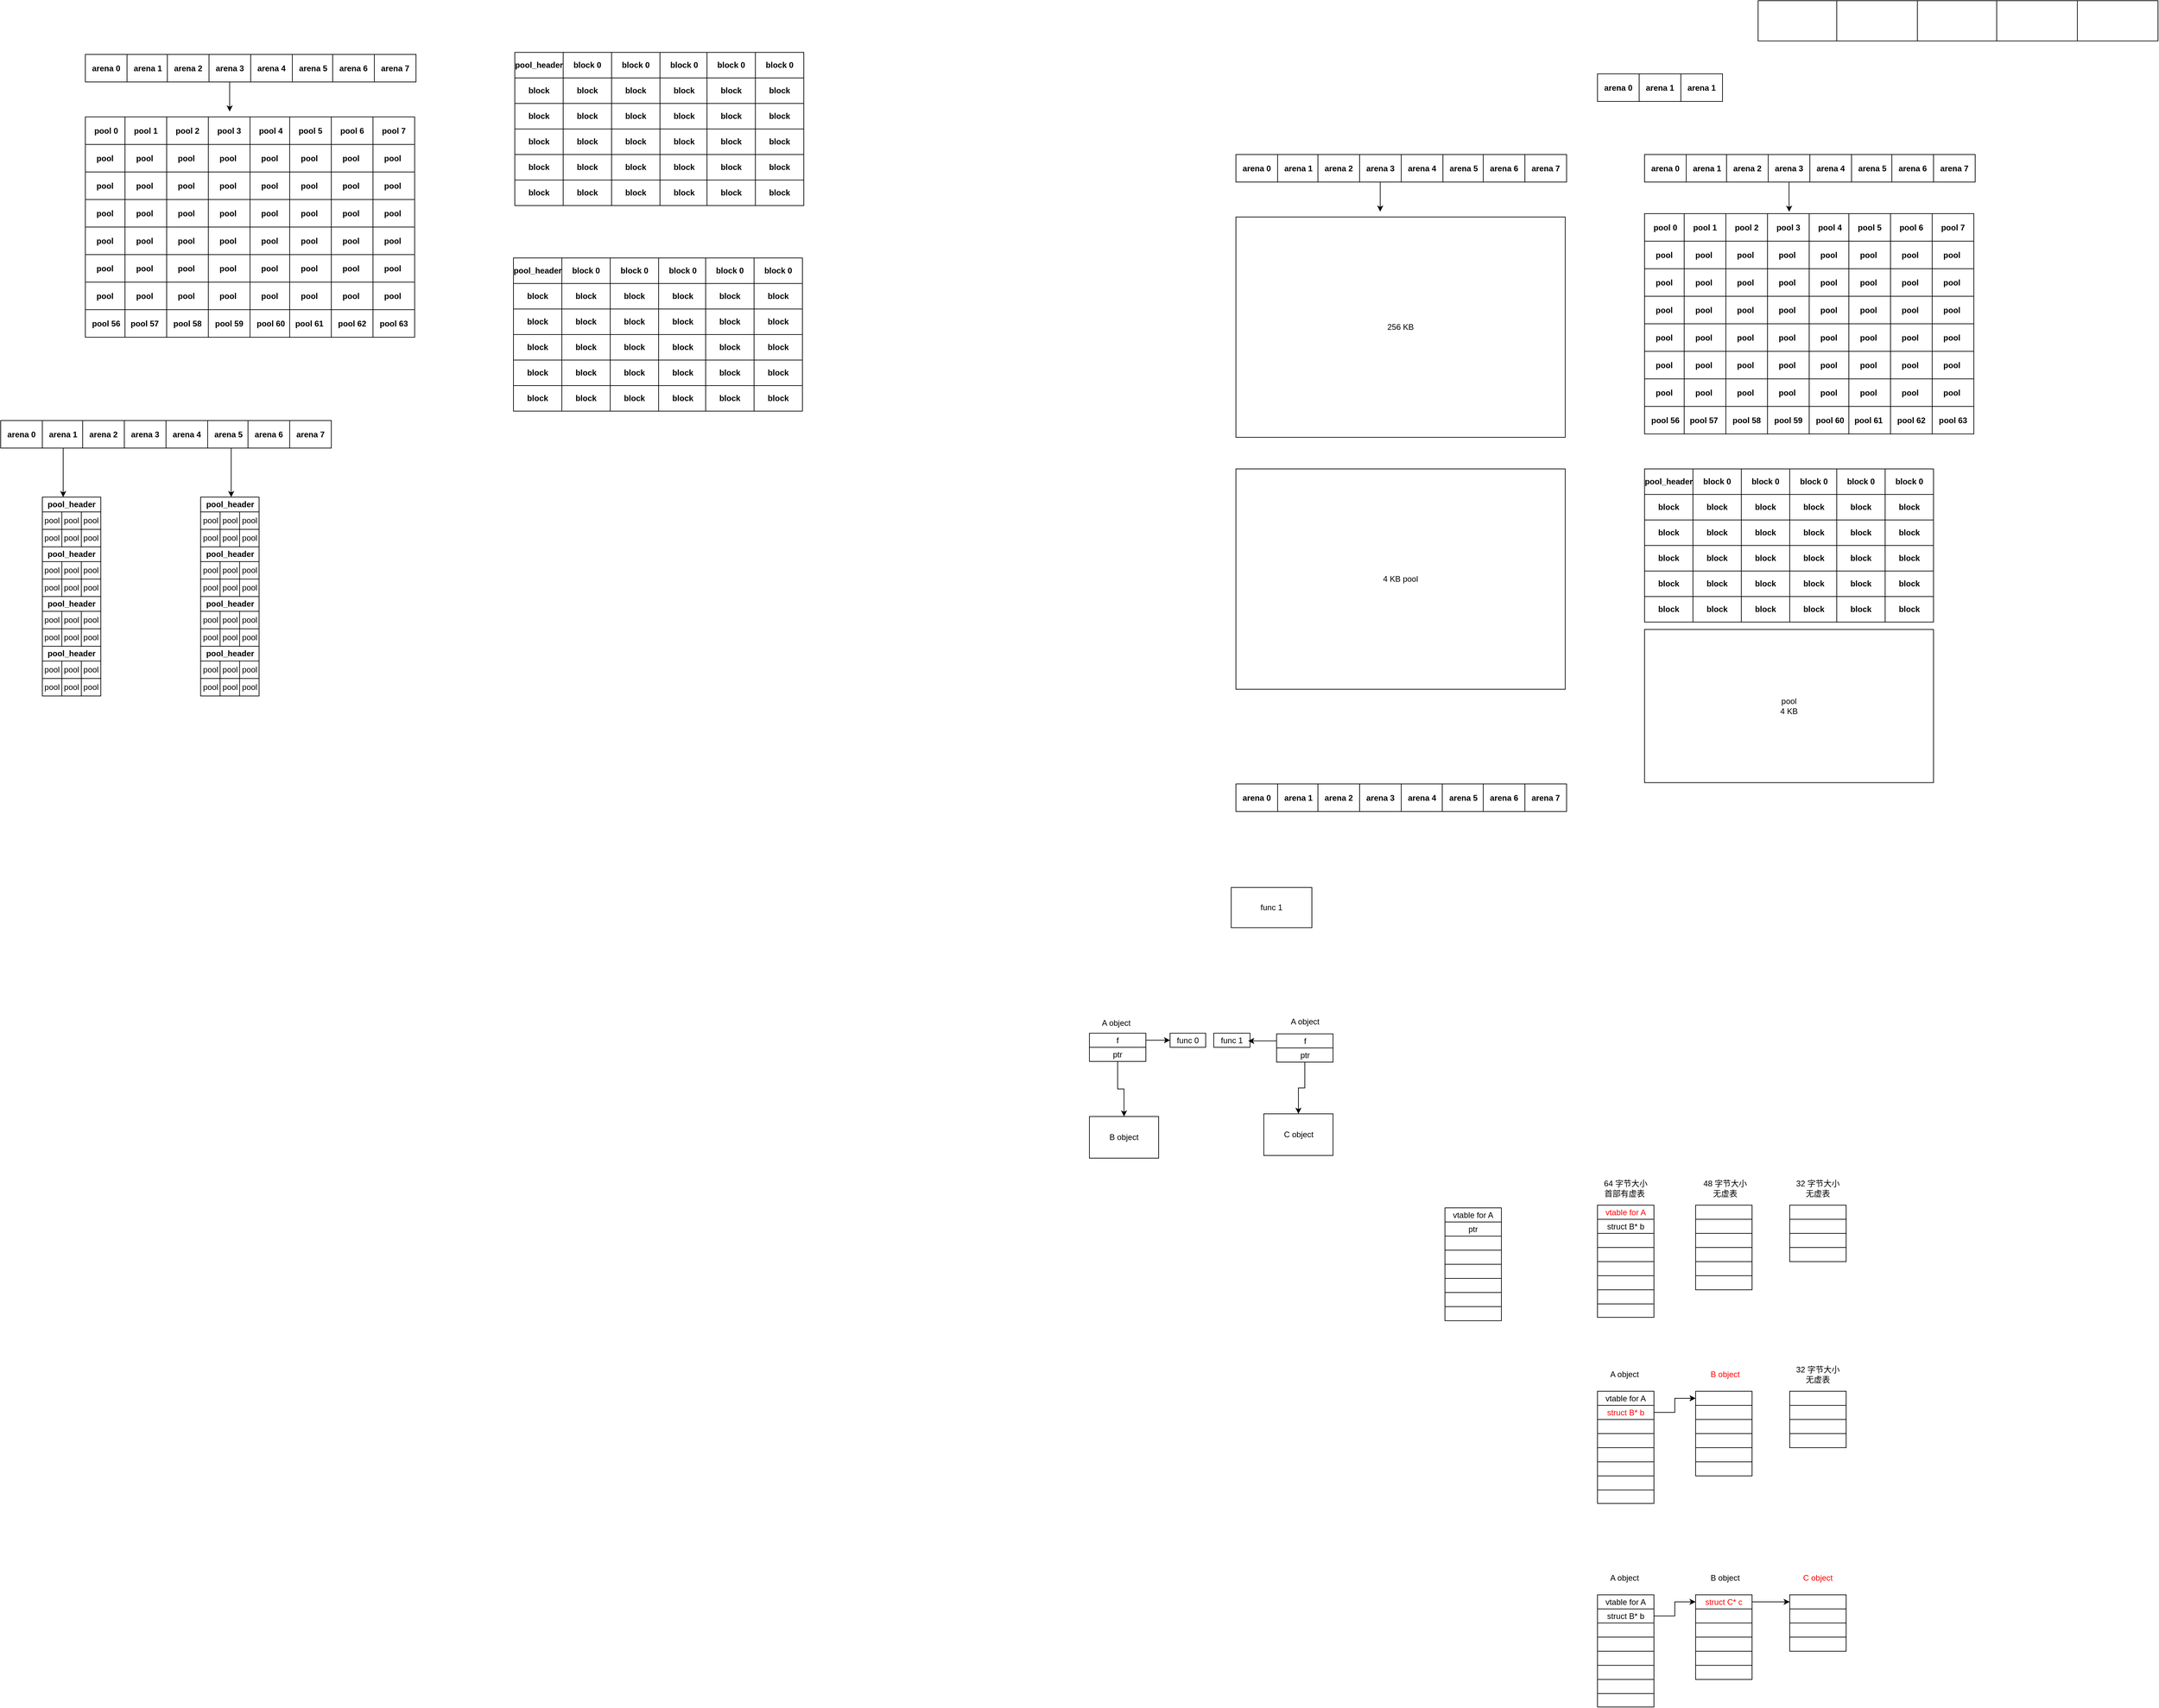 <mxfile version="21.3.7" type="github">
  <diagram name="第 1 页" id="RlWcdQBYCA7oX_HSbWhf">
    <mxGraphModel dx="4230" dy="782" grid="0" gridSize="10" guides="1" tooltips="1" connect="1" arrows="1" fold="1" page="0" pageScale="1" pageWidth="827" pageHeight="1169" math="0" shadow="0">
      <root>
        <mxCell id="0" />
        <mxCell id="1" parent="0" />
        <mxCell id="5FygrM8ZOsFcztVGFmqP-1" value="&lt;b&gt;arena 0&lt;/b&gt;" style="rounded=0;whiteSpace=wrap;html=1;" parent="1" vertex="1">
          <mxGeometry x="-276" y="488" width="62" height="41" as="geometry" />
        </mxCell>
        <mxCell id="5FygrM8ZOsFcztVGFmqP-2" value="" style="rounded=0;whiteSpace=wrap;html=1;" parent="1" vertex="1">
          <mxGeometry x="-37" y="379" width="120" height="60" as="geometry" />
        </mxCell>
        <mxCell id="5FygrM8ZOsFcztVGFmqP-3" value="" style="rounded=0;whiteSpace=wrap;html=1;" parent="1" vertex="1">
          <mxGeometry x="80" y="379" width="120" height="60" as="geometry" />
        </mxCell>
        <mxCell id="5FygrM8ZOsFcztVGFmqP-4" value="" style="rounded=0;whiteSpace=wrap;html=1;" parent="1" vertex="1">
          <mxGeometry x="200" y="379" width="120" height="60" as="geometry" />
        </mxCell>
        <mxCell id="5FygrM8ZOsFcztVGFmqP-5" value="" style="rounded=0;whiteSpace=wrap;html=1;" parent="1" vertex="1">
          <mxGeometry x="318" y="379" width="120" height="60" as="geometry" />
        </mxCell>
        <mxCell id="5FygrM8ZOsFcztVGFmqP-6" value="" style="rounded=0;whiteSpace=wrap;html=1;" parent="1" vertex="1">
          <mxGeometry x="438" y="379" width="120" height="60" as="geometry" />
        </mxCell>
        <mxCell id="5FygrM8ZOsFcztVGFmqP-7" value="&lt;b&gt;arena 1&lt;/b&gt;" style="rounded=0;whiteSpace=wrap;html=1;" parent="1" vertex="1">
          <mxGeometry x="-214" y="488" width="62" height="41" as="geometry" />
        </mxCell>
        <mxCell id="5FygrM8ZOsFcztVGFmqP-8" value="&lt;b&gt;arena 1&lt;/b&gt;" style="rounded=0;whiteSpace=wrap;html=1;" parent="1" vertex="1">
          <mxGeometry x="-152" y="488" width="62" height="41" as="geometry" />
        </mxCell>
        <mxCell id="5FygrM8ZOsFcztVGFmqP-9" value="&lt;b&gt;arena 0&lt;br&gt;&lt;/b&gt;" style="rounded=0;whiteSpace=wrap;html=1;" parent="1" vertex="1">
          <mxGeometry x="-206" y="608" width="62" height="41" as="geometry" />
        </mxCell>
        <mxCell id="5FygrM8ZOsFcztVGFmqP-10" value="&lt;b&gt;arena 1&lt;br&gt;&lt;/b&gt;" style="rounded=0;whiteSpace=wrap;html=1;" parent="1" vertex="1">
          <mxGeometry x="-144" y="608" width="62" height="41" as="geometry" />
        </mxCell>
        <mxCell id="5FygrM8ZOsFcztVGFmqP-11" value="&lt;b&gt;arena 2&lt;br&gt;&lt;/b&gt;" style="rounded=0;whiteSpace=wrap;html=1;" parent="1" vertex="1">
          <mxGeometry x="-84" y="608" width="62" height="41" as="geometry" />
        </mxCell>
        <mxCell id="5FygrM8ZOsFcztVGFmqP-58" style="edgeStyle=orthogonalEdgeStyle;rounded=0;orthogonalLoop=1;jettySize=auto;html=1;entryX=0.52;entryY=-0.07;entryDx=0;entryDy=0;entryPerimeter=0;" parent="1" source="5FygrM8ZOsFcztVGFmqP-12" target="5FygrM8ZOsFcztVGFmqP-23" edge="1">
          <mxGeometry relative="1" as="geometry" />
        </mxCell>
        <mxCell id="5FygrM8ZOsFcztVGFmqP-12" value="&lt;b&gt;arena 3&lt;br&gt;&lt;/b&gt;" style="rounded=0;whiteSpace=wrap;html=1;" parent="1" vertex="1">
          <mxGeometry x="-22" y="608" width="62" height="41" as="geometry" />
        </mxCell>
        <mxCell id="5FygrM8ZOsFcztVGFmqP-13" value="&lt;b&gt;arena 4&lt;br&gt;&lt;/b&gt;" style="rounded=0;whiteSpace=wrap;html=1;" parent="1" vertex="1">
          <mxGeometry x="40" y="608" width="62" height="41" as="geometry" />
        </mxCell>
        <mxCell id="5FygrM8ZOsFcztVGFmqP-14" value="&lt;b&gt;arena 5&lt;br&gt;&lt;/b&gt;" style="rounded=0;whiteSpace=wrap;html=1;" parent="1" vertex="1">
          <mxGeometry x="102" y="608" width="62" height="41" as="geometry" />
        </mxCell>
        <mxCell id="5FygrM8ZOsFcztVGFmqP-15" value="&lt;b&gt;arena 6&lt;br&gt;&lt;/b&gt;" style="rounded=0;whiteSpace=wrap;html=1;" parent="1" vertex="1">
          <mxGeometry x="162" y="608" width="62" height="41" as="geometry" />
        </mxCell>
        <mxCell id="5FygrM8ZOsFcztVGFmqP-16" value="&lt;b&gt;arena 7&lt;br&gt;&lt;/b&gt;" style="rounded=0;whiteSpace=wrap;html=1;" parent="1" vertex="1">
          <mxGeometry x="224" y="608" width="62" height="41" as="geometry" />
        </mxCell>
        <mxCell id="5FygrM8ZOsFcztVGFmqP-19" value="&lt;b&gt;pool 0&lt;br&gt;&lt;/b&gt;" style="rounded=0;whiteSpace=wrap;html=1;" parent="1" vertex="1">
          <mxGeometry x="-206" y="696" width="62" height="41" as="geometry" />
        </mxCell>
        <mxCell id="5FygrM8ZOsFcztVGFmqP-21" value="&lt;b&gt;pool 1&lt;br&gt;&lt;/b&gt;" style="rounded=0;whiteSpace=wrap;html=1;" parent="1" vertex="1">
          <mxGeometry x="-147" y="696" width="62" height="41" as="geometry" />
        </mxCell>
        <mxCell id="5FygrM8ZOsFcztVGFmqP-22" value="&lt;b&gt;pool 2&lt;br&gt;&lt;/b&gt;" style="rounded=0;whiteSpace=wrap;html=1;" parent="1" vertex="1">
          <mxGeometry x="-85" y="696" width="62" height="41" as="geometry" />
        </mxCell>
        <mxCell id="5FygrM8ZOsFcztVGFmqP-23" value="&lt;b&gt;pool 3&lt;br&gt;&lt;/b&gt;" style="rounded=0;whiteSpace=wrap;html=1;" parent="1" vertex="1">
          <mxGeometry x="-23" y="696" width="62" height="41" as="geometry" />
        </mxCell>
        <mxCell id="5FygrM8ZOsFcztVGFmqP-24" value="&lt;b&gt;pool 4&lt;br&gt;&lt;/b&gt;" style="rounded=0;whiteSpace=wrap;html=1;" parent="1" vertex="1">
          <mxGeometry x="39" y="696" width="62" height="41" as="geometry" />
        </mxCell>
        <mxCell id="5FygrM8ZOsFcztVGFmqP-25" value="&lt;b&gt;pool 5&lt;br&gt;&lt;/b&gt;" style="rounded=0;whiteSpace=wrap;html=1;" parent="1" vertex="1">
          <mxGeometry x="98" y="696" width="62" height="41" as="geometry" />
        </mxCell>
        <mxCell id="5FygrM8ZOsFcztVGFmqP-26" value="&lt;b&gt;pool 6&lt;br&gt;&lt;/b&gt;" style="rounded=0;whiteSpace=wrap;html=1;" parent="1" vertex="1">
          <mxGeometry x="160" y="696" width="62" height="41" as="geometry" />
        </mxCell>
        <mxCell id="5FygrM8ZOsFcztVGFmqP-27" value="&lt;b&gt;pool 7&lt;br&gt;&lt;/b&gt;" style="rounded=0;whiteSpace=wrap;html=1;" parent="1" vertex="1">
          <mxGeometry x="222" y="696" width="62" height="41" as="geometry" />
        </mxCell>
        <mxCell id="5FygrM8ZOsFcztVGFmqP-29" value="&lt;b&gt;pool&amp;nbsp;&lt;br&gt;&lt;/b&gt;" style="rounded=0;whiteSpace=wrap;html=1;" parent="1" vertex="1">
          <mxGeometry x="-206" y="737" width="62" height="41" as="geometry" />
        </mxCell>
        <mxCell id="5FygrM8ZOsFcztVGFmqP-30" value="&lt;b&gt;pool&amp;nbsp;&lt;br&gt;&lt;/b&gt;" style="rounded=0;whiteSpace=wrap;html=1;" parent="1" vertex="1">
          <mxGeometry x="-147" y="737" width="62" height="41" as="geometry" />
        </mxCell>
        <mxCell id="5FygrM8ZOsFcztVGFmqP-31" value="&lt;b&gt;pool&amp;nbsp;&lt;br&gt;&lt;/b&gt;" style="rounded=0;whiteSpace=wrap;html=1;" parent="1" vertex="1">
          <mxGeometry x="-85" y="737" width="62" height="41" as="geometry" />
        </mxCell>
        <mxCell id="5FygrM8ZOsFcztVGFmqP-32" value="&lt;b&gt;pool&amp;nbsp;&lt;br&gt;&lt;/b&gt;" style="rounded=0;whiteSpace=wrap;html=1;" parent="1" vertex="1">
          <mxGeometry x="-23" y="737" width="62" height="41" as="geometry" />
        </mxCell>
        <mxCell id="5FygrM8ZOsFcztVGFmqP-33" value="&lt;b&gt;pool&amp;nbsp;&lt;br&gt;&lt;/b&gt;" style="rounded=0;whiteSpace=wrap;html=1;" parent="1" vertex="1">
          <mxGeometry x="39" y="737" width="62" height="41" as="geometry" />
        </mxCell>
        <mxCell id="5FygrM8ZOsFcztVGFmqP-34" value="&lt;b&gt;pool&amp;nbsp;&lt;br&gt;&lt;/b&gt;" style="rounded=0;whiteSpace=wrap;html=1;" parent="1" vertex="1">
          <mxGeometry x="98" y="737" width="62" height="41" as="geometry" />
        </mxCell>
        <mxCell id="5FygrM8ZOsFcztVGFmqP-35" value="&lt;b&gt;pool&amp;nbsp;&lt;br&gt;&lt;/b&gt;" style="rounded=0;whiteSpace=wrap;html=1;" parent="1" vertex="1">
          <mxGeometry x="160" y="737" width="62" height="41" as="geometry" />
        </mxCell>
        <mxCell id="5FygrM8ZOsFcztVGFmqP-36" value="&lt;b&gt;pool&amp;nbsp;&lt;br&gt;&lt;/b&gt;" style="rounded=0;whiteSpace=wrap;html=1;" parent="1" vertex="1">
          <mxGeometry x="222" y="737" width="62" height="41" as="geometry" />
        </mxCell>
        <mxCell id="5FygrM8ZOsFcztVGFmqP-59" value="&lt;b&gt;pool&amp;nbsp;&lt;br&gt;&lt;/b&gt;" style="rounded=0;whiteSpace=wrap;html=1;" parent="1" vertex="1">
          <mxGeometry x="-206" y="778" width="62" height="41" as="geometry" />
        </mxCell>
        <mxCell id="5FygrM8ZOsFcztVGFmqP-60" value="&lt;b&gt;pool&amp;nbsp;&lt;br&gt;&lt;/b&gt;" style="rounded=0;whiteSpace=wrap;html=1;" parent="1" vertex="1">
          <mxGeometry x="-147" y="778" width="62" height="41" as="geometry" />
        </mxCell>
        <mxCell id="5FygrM8ZOsFcztVGFmqP-61" value="&lt;b&gt;pool&amp;nbsp;&lt;br&gt;&lt;/b&gt;" style="rounded=0;whiteSpace=wrap;html=1;" parent="1" vertex="1">
          <mxGeometry x="-85" y="778" width="62" height="41" as="geometry" />
        </mxCell>
        <mxCell id="5FygrM8ZOsFcztVGFmqP-62" value="&lt;b&gt;pool&amp;nbsp;&lt;br&gt;&lt;/b&gt;" style="rounded=0;whiteSpace=wrap;html=1;" parent="1" vertex="1">
          <mxGeometry x="-23" y="778" width="62" height="41" as="geometry" />
        </mxCell>
        <mxCell id="5FygrM8ZOsFcztVGFmqP-63" value="&lt;b&gt;pool&amp;nbsp;&lt;br&gt;&lt;/b&gt;" style="rounded=0;whiteSpace=wrap;html=1;" parent="1" vertex="1">
          <mxGeometry x="39" y="778" width="62" height="41" as="geometry" />
        </mxCell>
        <mxCell id="5FygrM8ZOsFcztVGFmqP-64" value="&lt;b&gt;pool&amp;nbsp;&lt;br&gt;&lt;/b&gt;" style="rounded=0;whiteSpace=wrap;html=1;" parent="1" vertex="1">
          <mxGeometry x="98" y="778" width="62" height="41" as="geometry" />
        </mxCell>
        <mxCell id="5FygrM8ZOsFcztVGFmqP-65" value="&lt;b&gt;pool&amp;nbsp;&lt;br&gt;&lt;/b&gt;" style="rounded=0;whiteSpace=wrap;html=1;" parent="1" vertex="1">
          <mxGeometry x="160" y="778" width="62" height="41" as="geometry" />
        </mxCell>
        <mxCell id="5FygrM8ZOsFcztVGFmqP-66" value="&lt;b&gt;pool&amp;nbsp;&lt;br&gt;&lt;/b&gt;" style="rounded=0;whiteSpace=wrap;html=1;" parent="1" vertex="1">
          <mxGeometry x="222" y="778" width="62" height="41" as="geometry" />
        </mxCell>
        <mxCell id="5FygrM8ZOsFcztVGFmqP-67" value="&lt;b&gt;pool&amp;nbsp;&lt;br&gt;&lt;/b&gt;" style="rounded=0;whiteSpace=wrap;html=1;" parent="1" vertex="1">
          <mxGeometry x="-206" y="819" width="62" height="41" as="geometry" />
        </mxCell>
        <mxCell id="5FygrM8ZOsFcztVGFmqP-68" value="&lt;b&gt;pool&amp;nbsp;&lt;br&gt;&lt;/b&gt;" style="rounded=0;whiteSpace=wrap;html=1;" parent="1" vertex="1">
          <mxGeometry x="-147" y="819" width="62" height="41" as="geometry" />
        </mxCell>
        <mxCell id="5FygrM8ZOsFcztVGFmqP-69" value="&lt;b&gt;pool&amp;nbsp;&lt;br&gt;&lt;/b&gt;" style="rounded=0;whiteSpace=wrap;html=1;" parent="1" vertex="1">
          <mxGeometry x="-85" y="819" width="62" height="41" as="geometry" />
        </mxCell>
        <mxCell id="5FygrM8ZOsFcztVGFmqP-70" value="&lt;b&gt;pool&amp;nbsp;&lt;br&gt;&lt;/b&gt;" style="rounded=0;whiteSpace=wrap;html=1;" parent="1" vertex="1">
          <mxGeometry x="-23" y="819" width="62" height="41" as="geometry" />
        </mxCell>
        <mxCell id="5FygrM8ZOsFcztVGFmqP-71" value="&lt;b&gt;pool&amp;nbsp;&lt;br&gt;&lt;/b&gt;" style="rounded=0;whiteSpace=wrap;html=1;" parent="1" vertex="1">
          <mxGeometry x="39" y="819" width="62" height="41" as="geometry" />
        </mxCell>
        <mxCell id="5FygrM8ZOsFcztVGFmqP-72" value="&lt;b&gt;pool&amp;nbsp;&lt;br&gt;&lt;/b&gt;" style="rounded=0;whiteSpace=wrap;html=1;" parent="1" vertex="1">
          <mxGeometry x="98" y="819" width="62" height="41" as="geometry" />
        </mxCell>
        <mxCell id="5FygrM8ZOsFcztVGFmqP-73" value="&lt;b&gt;pool&amp;nbsp;&lt;br&gt;&lt;/b&gt;" style="rounded=0;whiteSpace=wrap;html=1;" parent="1" vertex="1">
          <mxGeometry x="160" y="819" width="62" height="41" as="geometry" />
        </mxCell>
        <mxCell id="5FygrM8ZOsFcztVGFmqP-74" value="&lt;b&gt;pool&amp;nbsp;&lt;br&gt;&lt;/b&gt;" style="rounded=0;whiteSpace=wrap;html=1;" parent="1" vertex="1">
          <mxGeometry x="222" y="819" width="62" height="41" as="geometry" />
        </mxCell>
        <mxCell id="5FygrM8ZOsFcztVGFmqP-75" value="&lt;b&gt;pool&amp;nbsp;&lt;br&gt;&lt;/b&gt;" style="rounded=0;whiteSpace=wrap;html=1;" parent="1" vertex="1">
          <mxGeometry x="-206" y="860" width="62" height="41" as="geometry" />
        </mxCell>
        <mxCell id="5FygrM8ZOsFcztVGFmqP-76" value="&lt;b&gt;pool&amp;nbsp;&lt;br&gt;&lt;/b&gt;" style="rounded=0;whiteSpace=wrap;html=1;" parent="1" vertex="1">
          <mxGeometry x="-147" y="860" width="62" height="41" as="geometry" />
        </mxCell>
        <mxCell id="5FygrM8ZOsFcztVGFmqP-77" value="&lt;b&gt;pool&amp;nbsp;&lt;br&gt;&lt;/b&gt;" style="rounded=0;whiteSpace=wrap;html=1;" parent="1" vertex="1">
          <mxGeometry x="-85" y="860" width="62" height="41" as="geometry" />
        </mxCell>
        <mxCell id="5FygrM8ZOsFcztVGFmqP-78" value="&lt;b&gt;pool&amp;nbsp;&lt;br&gt;&lt;/b&gt;" style="rounded=0;whiteSpace=wrap;html=1;" parent="1" vertex="1">
          <mxGeometry x="-23" y="860" width="62" height="41" as="geometry" />
        </mxCell>
        <mxCell id="5FygrM8ZOsFcztVGFmqP-79" value="&lt;b&gt;pool&amp;nbsp;&lt;br&gt;&lt;/b&gt;" style="rounded=0;whiteSpace=wrap;html=1;" parent="1" vertex="1">
          <mxGeometry x="39" y="860" width="62" height="41" as="geometry" />
        </mxCell>
        <mxCell id="5FygrM8ZOsFcztVGFmqP-80" value="&lt;b&gt;pool&amp;nbsp;&lt;br&gt;&lt;/b&gt;" style="rounded=0;whiteSpace=wrap;html=1;" parent="1" vertex="1">
          <mxGeometry x="98" y="860" width="62" height="41" as="geometry" />
        </mxCell>
        <mxCell id="5FygrM8ZOsFcztVGFmqP-81" value="&lt;b&gt;pool&amp;nbsp;&lt;br&gt;&lt;/b&gt;" style="rounded=0;whiteSpace=wrap;html=1;" parent="1" vertex="1">
          <mxGeometry x="160" y="860" width="62" height="41" as="geometry" />
        </mxCell>
        <mxCell id="5FygrM8ZOsFcztVGFmqP-82" value="&lt;b&gt;pool&amp;nbsp;&lt;br&gt;&lt;/b&gt;" style="rounded=0;whiteSpace=wrap;html=1;" parent="1" vertex="1">
          <mxGeometry x="222" y="860" width="62" height="41" as="geometry" />
        </mxCell>
        <mxCell id="5FygrM8ZOsFcztVGFmqP-83" value="&lt;b&gt;pool&amp;nbsp;&lt;br&gt;&lt;/b&gt;" style="rounded=0;whiteSpace=wrap;html=1;" parent="1" vertex="1">
          <mxGeometry x="-206" y="901" width="62" height="41" as="geometry" />
        </mxCell>
        <mxCell id="5FygrM8ZOsFcztVGFmqP-84" value="&lt;b&gt;pool&amp;nbsp;&lt;br&gt;&lt;/b&gt;" style="rounded=0;whiteSpace=wrap;html=1;" parent="1" vertex="1">
          <mxGeometry x="-147" y="901" width="62" height="41" as="geometry" />
        </mxCell>
        <mxCell id="5FygrM8ZOsFcztVGFmqP-85" value="&lt;b&gt;pool&amp;nbsp;&lt;br&gt;&lt;/b&gt;" style="rounded=0;whiteSpace=wrap;html=1;" parent="1" vertex="1">
          <mxGeometry x="-85" y="901" width="62" height="41" as="geometry" />
        </mxCell>
        <mxCell id="5FygrM8ZOsFcztVGFmqP-86" value="&lt;b&gt;pool&amp;nbsp;&lt;br&gt;&lt;/b&gt;" style="rounded=0;whiteSpace=wrap;html=1;" parent="1" vertex="1">
          <mxGeometry x="-23" y="901" width="62" height="41" as="geometry" />
        </mxCell>
        <mxCell id="5FygrM8ZOsFcztVGFmqP-87" value="&lt;b&gt;pool&amp;nbsp;&lt;br&gt;&lt;/b&gt;" style="rounded=0;whiteSpace=wrap;html=1;" parent="1" vertex="1">
          <mxGeometry x="39" y="901" width="62" height="41" as="geometry" />
        </mxCell>
        <mxCell id="5FygrM8ZOsFcztVGFmqP-88" value="&lt;b&gt;pool&amp;nbsp;&lt;br&gt;&lt;/b&gt;" style="rounded=0;whiteSpace=wrap;html=1;" parent="1" vertex="1">
          <mxGeometry x="98" y="901" width="62" height="41" as="geometry" />
        </mxCell>
        <mxCell id="5FygrM8ZOsFcztVGFmqP-89" value="&lt;b&gt;pool&amp;nbsp;&lt;br&gt;&lt;/b&gt;" style="rounded=0;whiteSpace=wrap;html=1;" parent="1" vertex="1">
          <mxGeometry x="160" y="901" width="62" height="41" as="geometry" />
        </mxCell>
        <mxCell id="5FygrM8ZOsFcztVGFmqP-90" value="&lt;b&gt;pool&amp;nbsp;&lt;br&gt;&lt;/b&gt;" style="rounded=0;whiteSpace=wrap;html=1;" parent="1" vertex="1">
          <mxGeometry x="222" y="901" width="62" height="41" as="geometry" />
        </mxCell>
        <mxCell id="5FygrM8ZOsFcztVGFmqP-91" value="&lt;b&gt;pool&amp;nbsp;&lt;br&gt;&lt;/b&gt;" style="rounded=0;whiteSpace=wrap;html=1;" parent="1" vertex="1">
          <mxGeometry x="-206" y="942" width="62" height="41" as="geometry" />
        </mxCell>
        <mxCell id="5FygrM8ZOsFcztVGFmqP-92" value="&lt;b&gt;pool&amp;nbsp;&lt;br&gt;&lt;/b&gt;" style="rounded=0;whiteSpace=wrap;html=1;" parent="1" vertex="1">
          <mxGeometry x="-147" y="942" width="62" height="41" as="geometry" />
        </mxCell>
        <mxCell id="5FygrM8ZOsFcztVGFmqP-93" value="&lt;b&gt;pool&amp;nbsp;&lt;br&gt;&lt;/b&gt;" style="rounded=0;whiteSpace=wrap;html=1;" parent="1" vertex="1">
          <mxGeometry x="-85" y="942" width="62" height="41" as="geometry" />
        </mxCell>
        <mxCell id="5FygrM8ZOsFcztVGFmqP-94" value="&lt;b&gt;pool&amp;nbsp;&lt;br&gt;&lt;/b&gt;" style="rounded=0;whiteSpace=wrap;html=1;" parent="1" vertex="1">
          <mxGeometry x="-23" y="942" width="62" height="41" as="geometry" />
        </mxCell>
        <mxCell id="5FygrM8ZOsFcztVGFmqP-95" value="&lt;b&gt;pool&amp;nbsp;&lt;br&gt;&lt;/b&gt;" style="rounded=0;whiteSpace=wrap;html=1;" parent="1" vertex="1">
          <mxGeometry x="39" y="942" width="62" height="41" as="geometry" />
        </mxCell>
        <mxCell id="5FygrM8ZOsFcztVGFmqP-96" value="&lt;b&gt;pool&amp;nbsp;&lt;br&gt;&lt;/b&gt;" style="rounded=0;whiteSpace=wrap;html=1;" parent="1" vertex="1">
          <mxGeometry x="98" y="942" width="62" height="41" as="geometry" />
        </mxCell>
        <mxCell id="5FygrM8ZOsFcztVGFmqP-97" value="&lt;b&gt;pool&amp;nbsp;&lt;br&gt;&lt;/b&gt;" style="rounded=0;whiteSpace=wrap;html=1;" parent="1" vertex="1">
          <mxGeometry x="160" y="942" width="62" height="41" as="geometry" />
        </mxCell>
        <mxCell id="5FygrM8ZOsFcztVGFmqP-98" value="&lt;b&gt;pool&amp;nbsp;&lt;br&gt;&lt;/b&gt;" style="rounded=0;whiteSpace=wrap;html=1;" parent="1" vertex="1">
          <mxGeometry x="222" y="942" width="62" height="41" as="geometry" />
        </mxCell>
        <mxCell id="5FygrM8ZOsFcztVGFmqP-99" value="&lt;b&gt;pool 56&lt;br&gt;&lt;/b&gt;" style="rounded=0;whiteSpace=wrap;html=1;" parent="1" vertex="1">
          <mxGeometry x="-206" y="983" width="62" height="41" as="geometry" />
        </mxCell>
        <mxCell id="5FygrM8ZOsFcztVGFmqP-100" value="&lt;b&gt;pool 57&amp;nbsp;&lt;br&gt;&lt;/b&gt;" style="rounded=0;whiteSpace=wrap;html=1;" parent="1" vertex="1">
          <mxGeometry x="-147" y="983" width="62" height="41" as="geometry" />
        </mxCell>
        <mxCell id="5FygrM8ZOsFcztVGFmqP-101" value="&lt;b&gt;pool 58&lt;br&gt;&lt;/b&gt;" style="rounded=0;whiteSpace=wrap;html=1;" parent="1" vertex="1">
          <mxGeometry x="-85" y="983" width="62" height="41" as="geometry" />
        </mxCell>
        <mxCell id="5FygrM8ZOsFcztVGFmqP-102" value="&lt;b&gt;pool 59&lt;br&gt;&lt;/b&gt;" style="rounded=0;whiteSpace=wrap;html=1;" parent="1" vertex="1">
          <mxGeometry x="-23" y="983" width="62" height="41" as="geometry" />
        </mxCell>
        <mxCell id="5FygrM8ZOsFcztVGFmqP-103" value="&lt;b&gt;pool 60&lt;br&gt;&lt;/b&gt;" style="rounded=0;whiteSpace=wrap;html=1;" parent="1" vertex="1">
          <mxGeometry x="39" y="983" width="62" height="41" as="geometry" />
        </mxCell>
        <mxCell id="5FygrM8ZOsFcztVGFmqP-104" value="&lt;b&gt;pool 61&amp;nbsp;&lt;br&gt;&lt;/b&gt;" style="rounded=0;whiteSpace=wrap;html=1;" parent="1" vertex="1">
          <mxGeometry x="98" y="983" width="62" height="41" as="geometry" />
        </mxCell>
        <mxCell id="5FygrM8ZOsFcztVGFmqP-105" value="&lt;b&gt;pool 62&lt;br&gt;&lt;/b&gt;" style="rounded=0;whiteSpace=wrap;html=1;" parent="1" vertex="1">
          <mxGeometry x="160" y="983" width="62" height="41" as="geometry" />
        </mxCell>
        <mxCell id="5FygrM8ZOsFcztVGFmqP-106" value="&lt;b&gt;pool 63&lt;br&gt;&lt;/b&gt;" style="rounded=0;whiteSpace=wrap;html=1;" parent="1" vertex="1">
          <mxGeometry x="222" y="983" width="62" height="41" as="geometry" />
        </mxCell>
        <mxCell id="5FygrM8ZOsFcztVGFmqP-107" value="&lt;b&gt;arena 0&lt;br&gt;&lt;/b&gt;" style="rounded=0;whiteSpace=wrap;html=1;" parent="1" vertex="1">
          <mxGeometry x="-814" y="608" width="62" height="41" as="geometry" />
        </mxCell>
        <mxCell id="5FygrM8ZOsFcztVGFmqP-108" value="&lt;b&gt;arena 1&lt;br&gt;&lt;/b&gt;" style="rounded=0;whiteSpace=wrap;html=1;" parent="1" vertex="1">
          <mxGeometry x="-752" y="608" width="62" height="41" as="geometry" />
        </mxCell>
        <mxCell id="5FygrM8ZOsFcztVGFmqP-109" value="&lt;b&gt;arena 2&lt;br&gt;&lt;/b&gt;" style="rounded=0;whiteSpace=wrap;html=1;" parent="1" vertex="1">
          <mxGeometry x="-692" y="608" width="62" height="41" as="geometry" />
        </mxCell>
        <mxCell id="5FygrM8ZOsFcztVGFmqP-110" value="&lt;b&gt;arena 3&lt;br&gt;&lt;/b&gt;" style="rounded=0;whiteSpace=wrap;html=1;" parent="1" vertex="1">
          <mxGeometry x="-630" y="608" width="62" height="41" as="geometry" />
        </mxCell>
        <mxCell id="5FygrM8ZOsFcztVGFmqP-111" value="&lt;b&gt;arena 4&lt;br&gt;&lt;/b&gt;" style="rounded=0;whiteSpace=wrap;html=1;" parent="1" vertex="1">
          <mxGeometry x="-568" y="608" width="62" height="41" as="geometry" />
        </mxCell>
        <mxCell id="5FygrM8ZOsFcztVGFmqP-112" value="&lt;b&gt;arena 5&lt;br&gt;&lt;/b&gt;" style="rounded=0;whiteSpace=wrap;html=1;" parent="1" vertex="1">
          <mxGeometry x="-506" y="608" width="62" height="41" as="geometry" />
        </mxCell>
        <mxCell id="5FygrM8ZOsFcztVGFmqP-113" value="&lt;b&gt;arena 6&lt;br&gt;&lt;/b&gt;" style="rounded=0;whiteSpace=wrap;html=1;" parent="1" vertex="1">
          <mxGeometry x="-446" y="608" width="62" height="41" as="geometry" />
        </mxCell>
        <mxCell id="5FygrM8ZOsFcztVGFmqP-114" value="&lt;b&gt;arena 7&lt;br&gt;&lt;/b&gt;" style="rounded=0;whiteSpace=wrap;html=1;" parent="1" vertex="1">
          <mxGeometry x="-384" y="608" width="62" height="41" as="geometry" />
        </mxCell>
        <mxCell id="5FygrM8ZOsFcztVGFmqP-115" value="256 KB" style="rounded=0;whiteSpace=wrap;html=1;" parent="1" vertex="1">
          <mxGeometry x="-814" y="701" width="490" height="328" as="geometry" />
        </mxCell>
        <mxCell id="5FygrM8ZOsFcztVGFmqP-117" style="edgeStyle=orthogonalEdgeStyle;rounded=0;orthogonalLoop=1;jettySize=auto;html=1;entryX=0.52;entryY=-0.07;entryDx=0;entryDy=0;entryPerimeter=0;" parent="1" edge="1">
          <mxGeometry relative="1" as="geometry">
            <mxPoint x="-599.29" y="649" as="sourcePoint" />
            <mxPoint x="-599.29" y="693" as="targetPoint" />
          </mxGeometry>
        </mxCell>
        <mxCell id="5FygrM8ZOsFcztVGFmqP-119" value="4 KB pool" style="rounded=0;whiteSpace=wrap;html=1;" parent="1" vertex="1">
          <mxGeometry x="-814" y="1076" width="490" height="328" as="geometry" />
        </mxCell>
        <mxCell id="5FygrM8ZOsFcztVGFmqP-122" value="4 KB pool" style="rounded=0;whiteSpace=wrap;html=1;" parent="1" vertex="1">
          <mxGeometry x="-206" y="1076" width="430" height="228" as="geometry" />
        </mxCell>
        <mxCell id="5FygrM8ZOsFcztVGFmqP-120" value="&lt;b&gt;pool_header&lt;br&gt;&lt;/b&gt;" style="rounded=0;whiteSpace=wrap;html=1;" parent="1" vertex="1">
          <mxGeometry x="-206" y="1076" width="72" height="38" as="geometry" />
        </mxCell>
        <mxCell id="5FygrM8ZOsFcztVGFmqP-137" value="&lt;b&gt;block 0&lt;br&gt;&lt;/b&gt;" style="rounded=0;whiteSpace=wrap;html=1;" parent="1" vertex="1">
          <mxGeometry x="-134" y="1076" width="72" height="38" as="geometry" />
        </mxCell>
        <mxCell id="5FygrM8ZOsFcztVGFmqP-138" value="&lt;b&gt;block 0&lt;br&gt;&lt;/b&gt;" style="rounded=0;whiteSpace=wrap;html=1;" parent="1" vertex="1">
          <mxGeometry x="-62" y="1076" width="72" height="38" as="geometry" />
        </mxCell>
        <mxCell id="5FygrM8ZOsFcztVGFmqP-139" value="&lt;b&gt;block 0&lt;br&gt;&lt;/b&gt;" style="rounded=0;whiteSpace=wrap;html=1;" parent="1" vertex="1">
          <mxGeometry x="10" y="1076" width="72" height="38" as="geometry" />
        </mxCell>
        <mxCell id="5FygrM8ZOsFcztVGFmqP-140" value="&lt;b&gt;block 0&lt;br&gt;&lt;/b&gt;" style="rounded=0;whiteSpace=wrap;html=1;" parent="1" vertex="1">
          <mxGeometry x="80" y="1076" width="72" height="38" as="geometry" />
        </mxCell>
        <mxCell id="5FygrM8ZOsFcztVGFmqP-141" value="&lt;b&gt;block 0&lt;br&gt;&lt;/b&gt;" style="rounded=0;whiteSpace=wrap;html=1;" parent="1" vertex="1">
          <mxGeometry x="152" y="1076" width="72" height="38" as="geometry" />
        </mxCell>
        <mxCell id="5FygrM8ZOsFcztVGFmqP-142" value="&lt;b&gt;block&lt;br&gt;&lt;/b&gt;" style="rounded=0;whiteSpace=wrap;html=1;" parent="1" vertex="1">
          <mxGeometry x="-206" y="1114" width="72" height="38" as="geometry" />
        </mxCell>
        <mxCell id="5FygrM8ZOsFcztVGFmqP-143" value="&lt;b style=&quot;border-color: var(--border-color);&quot;&gt;block&lt;/b&gt;&lt;b&gt;&lt;br&gt;&lt;/b&gt;" style="rounded=0;whiteSpace=wrap;html=1;" parent="1" vertex="1">
          <mxGeometry x="-134" y="1114" width="72" height="38" as="geometry" />
        </mxCell>
        <mxCell id="5FygrM8ZOsFcztVGFmqP-144" value="&lt;b style=&quot;border-color: var(--border-color);&quot;&gt;block&lt;/b&gt;&lt;b&gt;&lt;br&gt;&lt;/b&gt;" style="rounded=0;whiteSpace=wrap;html=1;" parent="1" vertex="1">
          <mxGeometry x="-62" y="1114" width="72" height="38" as="geometry" />
        </mxCell>
        <mxCell id="5FygrM8ZOsFcztVGFmqP-145" value="&lt;b style=&quot;border-color: var(--border-color);&quot;&gt;block&lt;/b&gt;&lt;b&gt;&lt;br&gt;&lt;/b&gt;" style="rounded=0;whiteSpace=wrap;html=1;" parent="1" vertex="1">
          <mxGeometry x="10" y="1114" width="72" height="38" as="geometry" />
        </mxCell>
        <mxCell id="5FygrM8ZOsFcztVGFmqP-146" value="&lt;b style=&quot;border-color: var(--border-color);&quot;&gt;block&lt;/b&gt;&lt;b&gt;&lt;br&gt;&lt;/b&gt;" style="rounded=0;whiteSpace=wrap;html=1;" parent="1" vertex="1">
          <mxGeometry x="80" y="1114" width="72" height="38" as="geometry" />
        </mxCell>
        <mxCell id="5FygrM8ZOsFcztVGFmqP-147" value="&lt;b style=&quot;border-color: var(--border-color);&quot;&gt;block&lt;/b&gt;&lt;b&gt;&lt;br&gt;&lt;/b&gt;" style="rounded=0;whiteSpace=wrap;html=1;" parent="1" vertex="1">
          <mxGeometry x="152" y="1114" width="72" height="38" as="geometry" />
        </mxCell>
        <mxCell id="5FygrM8ZOsFcztVGFmqP-160" value="&lt;b&gt;block&lt;br&gt;&lt;/b&gt;" style="rounded=0;whiteSpace=wrap;html=1;" parent="1" vertex="1">
          <mxGeometry x="-206" y="1152" width="72" height="38" as="geometry" />
        </mxCell>
        <mxCell id="5FygrM8ZOsFcztVGFmqP-161" value="&lt;b style=&quot;border-color: var(--border-color);&quot;&gt;block&lt;/b&gt;&lt;b&gt;&lt;br&gt;&lt;/b&gt;" style="rounded=0;whiteSpace=wrap;html=1;" parent="1" vertex="1">
          <mxGeometry x="-134" y="1152" width="72" height="38" as="geometry" />
        </mxCell>
        <mxCell id="5FygrM8ZOsFcztVGFmqP-162" value="&lt;b style=&quot;border-color: var(--border-color);&quot;&gt;block&lt;/b&gt;&lt;b&gt;&lt;br&gt;&lt;/b&gt;" style="rounded=0;whiteSpace=wrap;html=1;" parent="1" vertex="1">
          <mxGeometry x="-62" y="1152" width="72" height="38" as="geometry" />
        </mxCell>
        <mxCell id="5FygrM8ZOsFcztVGFmqP-163" value="&lt;b style=&quot;border-color: var(--border-color);&quot;&gt;block&lt;/b&gt;&lt;b&gt;&lt;br&gt;&lt;/b&gt;" style="rounded=0;whiteSpace=wrap;html=1;" parent="1" vertex="1">
          <mxGeometry x="10" y="1152" width="72" height="38" as="geometry" />
        </mxCell>
        <mxCell id="5FygrM8ZOsFcztVGFmqP-164" value="&lt;b style=&quot;border-color: var(--border-color);&quot;&gt;block&lt;/b&gt;&lt;b&gt;&lt;br&gt;&lt;/b&gt;" style="rounded=0;whiteSpace=wrap;html=1;" parent="1" vertex="1">
          <mxGeometry x="80" y="1152" width="72" height="38" as="geometry" />
        </mxCell>
        <mxCell id="5FygrM8ZOsFcztVGFmqP-165" value="&lt;b style=&quot;border-color: var(--border-color);&quot;&gt;block&lt;/b&gt;&lt;b&gt;&lt;br&gt;&lt;/b&gt;" style="rounded=0;whiteSpace=wrap;html=1;" parent="1" vertex="1">
          <mxGeometry x="152" y="1152" width="72" height="38" as="geometry" />
        </mxCell>
        <mxCell id="5FygrM8ZOsFcztVGFmqP-166" value="&lt;b&gt;block&lt;br&gt;&lt;/b&gt;" style="rounded=0;whiteSpace=wrap;html=1;" parent="1" vertex="1">
          <mxGeometry x="-206" y="1190" width="72" height="38" as="geometry" />
        </mxCell>
        <mxCell id="5FygrM8ZOsFcztVGFmqP-167" value="&lt;b style=&quot;border-color: var(--border-color);&quot;&gt;block&lt;/b&gt;&lt;b&gt;&lt;br&gt;&lt;/b&gt;" style="rounded=0;whiteSpace=wrap;html=1;" parent="1" vertex="1">
          <mxGeometry x="-134" y="1190" width="72" height="38" as="geometry" />
        </mxCell>
        <mxCell id="5FygrM8ZOsFcztVGFmqP-168" value="&lt;b style=&quot;border-color: var(--border-color);&quot;&gt;block&lt;/b&gt;&lt;b&gt;&lt;br&gt;&lt;/b&gt;" style="rounded=0;whiteSpace=wrap;html=1;" parent="1" vertex="1">
          <mxGeometry x="-62" y="1190" width="72" height="38" as="geometry" />
        </mxCell>
        <mxCell id="5FygrM8ZOsFcztVGFmqP-169" value="&lt;b style=&quot;border-color: var(--border-color);&quot;&gt;block&lt;/b&gt;&lt;b&gt;&lt;br&gt;&lt;/b&gt;" style="rounded=0;whiteSpace=wrap;html=1;" parent="1" vertex="1">
          <mxGeometry x="10" y="1190" width="72" height="38" as="geometry" />
        </mxCell>
        <mxCell id="5FygrM8ZOsFcztVGFmqP-170" value="&lt;b style=&quot;border-color: var(--border-color);&quot;&gt;block&lt;/b&gt;&lt;b&gt;&lt;br&gt;&lt;/b&gt;" style="rounded=0;whiteSpace=wrap;html=1;" parent="1" vertex="1">
          <mxGeometry x="80" y="1190" width="72" height="38" as="geometry" />
        </mxCell>
        <mxCell id="5FygrM8ZOsFcztVGFmqP-171" value="&lt;b style=&quot;border-color: var(--border-color);&quot;&gt;block&lt;/b&gt;&lt;b&gt;&lt;br&gt;&lt;/b&gt;" style="rounded=0;whiteSpace=wrap;html=1;" parent="1" vertex="1">
          <mxGeometry x="152" y="1190" width="72" height="38" as="geometry" />
        </mxCell>
        <mxCell id="5FygrM8ZOsFcztVGFmqP-172" value="&lt;b&gt;block&lt;br&gt;&lt;/b&gt;" style="rounded=0;whiteSpace=wrap;html=1;" parent="1" vertex="1">
          <mxGeometry x="-206" y="1228" width="72" height="38" as="geometry" />
        </mxCell>
        <mxCell id="5FygrM8ZOsFcztVGFmqP-173" value="&lt;b style=&quot;border-color: var(--border-color);&quot;&gt;block&lt;/b&gt;&lt;b&gt;&lt;br&gt;&lt;/b&gt;" style="rounded=0;whiteSpace=wrap;html=1;" parent="1" vertex="1">
          <mxGeometry x="-134" y="1228" width="72" height="38" as="geometry" />
        </mxCell>
        <mxCell id="5FygrM8ZOsFcztVGFmqP-174" value="&lt;b style=&quot;border-color: var(--border-color);&quot;&gt;block&lt;/b&gt;&lt;b&gt;&lt;br&gt;&lt;/b&gt;" style="rounded=0;whiteSpace=wrap;html=1;" parent="1" vertex="1">
          <mxGeometry x="-62" y="1228" width="72" height="38" as="geometry" />
        </mxCell>
        <mxCell id="5FygrM8ZOsFcztVGFmqP-175" value="&lt;b style=&quot;border-color: var(--border-color);&quot;&gt;block&lt;/b&gt;&lt;b&gt;&lt;br&gt;&lt;/b&gt;" style="rounded=0;whiteSpace=wrap;html=1;" parent="1" vertex="1">
          <mxGeometry x="10" y="1266" width="72" height="38" as="geometry" />
        </mxCell>
        <mxCell id="5FygrM8ZOsFcztVGFmqP-176" value="&lt;b style=&quot;border-color: var(--border-color);&quot;&gt;block&lt;/b&gt;&lt;b&gt;&lt;br&gt;&lt;/b&gt;" style="rounded=0;whiteSpace=wrap;html=1;" parent="1" vertex="1">
          <mxGeometry x="80" y="1266" width="72" height="38" as="geometry" />
        </mxCell>
        <mxCell id="5FygrM8ZOsFcztVGFmqP-177" value="&lt;b style=&quot;border-color: var(--border-color);&quot;&gt;block&lt;/b&gt;&lt;b&gt;&lt;br&gt;&lt;/b&gt;" style="rounded=0;whiteSpace=wrap;html=1;" parent="1" vertex="1">
          <mxGeometry x="152" y="1266" width="72" height="38" as="geometry" />
        </mxCell>
        <mxCell id="5FygrM8ZOsFcztVGFmqP-184" value="&lt;b&gt;block&lt;br&gt;&lt;/b&gt;" style="rounded=0;whiteSpace=wrap;html=1;" parent="1" vertex="1">
          <mxGeometry x="-206" y="1266" width="72" height="38" as="geometry" />
        </mxCell>
        <mxCell id="5FygrM8ZOsFcztVGFmqP-185" value="&lt;b style=&quot;border-color: var(--border-color);&quot;&gt;block&lt;/b&gt;&lt;b&gt;&lt;br&gt;&lt;/b&gt;" style="rounded=0;whiteSpace=wrap;html=1;" parent="1" vertex="1">
          <mxGeometry x="-134" y="1266" width="72" height="38" as="geometry" />
        </mxCell>
        <mxCell id="5FygrM8ZOsFcztVGFmqP-186" value="&lt;b style=&quot;border-color: var(--border-color);&quot;&gt;block&lt;/b&gt;&lt;b&gt;&lt;br&gt;&lt;/b&gt;" style="rounded=0;whiteSpace=wrap;html=1;" parent="1" vertex="1">
          <mxGeometry x="-62" y="1266" width="72" height="38" as="geometry" />
        </mxCell>
        <mxCell id="5FygrM8ZOsFcztVGFmqP-187" value="&lt;b style=&quot;border-color: var(--border-color);&quot;&gt;block&lt;/b&gt;&lt;b&gt;&lt;br&gt;&lt;/b&gt;" style="rounded=0;whiteSpace=wrap;html=1;" parent="1" vertex="1">
          <mxGeometry x="10" y="1228" width="72" height="38" as="geometry" />
        </mxCell>
        <mxCell id="5FygrM8ZOsFcztVGFmqP-188" value="&lt;b style=&quot;border-color: var(--border-color);&quot;&gt;block&lt;/b&gt;&lt;b&gt;&lt;br&gt;&lt;/b&gt;" style="rounded=0;whiteSpace=wrap;html=1;" parent="1" vertex="1">
          <mxGeometry x="80" y="1228" width="72" height="38" as="geometry" />
        </mxCell>
        <mxCell id="5FygrM8ZOsFcztVGFmqP-189" value="&lt;b style=&quot;border-color: var(--border-color);&quot;&gt;block&lt;/b&gt;&lt;b&gt;&lt;br&gt;&lt;/b&gt;" style="rounded=0;whiteSpace=wrap;html=1;" parent="1" vertex="1">
          <mxGeometry x="152" y="1228" width="72" height="38" as="geometry" />
        </mxCell>
        <mxCell id="5FygrM8ZOsFcztVGFmqP-190" value="pool&lt;br&gt;4 KB" style="rounded=0;whiteSpace=wrap;html=1;" parent="1" vertex="1">
          <mxGeometry x="-206" y="1315" width="430" height="228" as="geometry" />
        </mxCell>
        <mxCell id="5FygrM8ZOsFcztVGFmqP-198" value="&lt;b&gt;arena 0&lt;br&gt;&lt;/b&gt;" style="rounded=0;whiteSpace=wrap;html=1;" parent="1" vertex="1">
          <mxGeometry x="-814" y="1545" width="62" height="41" as="geometry" />
        </mxCell>
        <mxCell id="5FygrM8ZOsFcztVGFmqP-199" value="&lt;b&gt;arena 1&lt;br&gt;&lt;/b&gt;" style="rounded=0;whiteSpace=wrap;html=1;" parent="1" vertex="1">
          <mxGeometry x="-752" y="1545" width="62" height="41" as="geometry" />
        </mxCell>
        <mxCell id="5FygrM8ZOsFcztVGFmqP-200" value="&lt;b&gt;arena 2&lt;br&gt;&lt;/b&gt;" style="rounded=0;whiteSpace=wrap;html=1;" parent="1" vertex="1">
          <mxGeometry x="-692" y="1545" width="62" height="41" as="geometry" />
        </mxCell>
        <mxCell id="5FygrM8ZOsFcztVGFmqP-201" value="&lt;b&gt;arena 3&lt;br&gt;&lt;/b&gt;" style="rounded=0;whiteSpace=wrap;html=1;" parent="1" vertex="1">
          <mxGeometry x="-630" y="1545" width="62" height="41" as="geometry" />
        </mxCell>
        <mxCell id="5FygrM8ZOsFcztVGFmqP-202" value="&lt;b&gt;arena 4&lt;br&gt;&lt;/b&gt;" style="rounded=0;whiteSpace=wrap;html=1;" parent="1" vertex="1">
          <mxGeometry x="-568" y="1545" width="62" height="41" as="geometry" />
        </mxCell>
        <mxCell id="5FygrM8ZOsFcztVGFmqP-203" value="&lt;b&gt;arena 5&lt;br&gt;&lt;/b&gt;" style="rounded=0;whiteSpace=wrap;html=1;" parent="1" vertex="1">
          <mxGeometry x="-507" y="1545" width="63" height="41" as="geometry" />
        </mxCell>
        <mxCell id="5FygrM8ZOsFcztVGFmqP-204" value="&lt;b&gt;arena 6&lt;br&gt;&lt;/b&gt;" style="rounded=0;whiteSpace=wrap;html=1;" parent="1" vertex="1">
          <mxGeometry x="-446" y="1545" width="62" height="41" as="geometry" />
        </mxCell>
        <mxCell id="5FygrM8ZOsFcztVGFmqP-205" value="&lt;b&gt;arena 7&lt;br&gt;&lt;/b&gt;" style="rounded=0;whiteSpace=wrap;html=1;" parent="1" vertex="1">
          <mxGeometry x="-384" y="1545" width="62" height="41" as="geometry" />
        </mxCell>
        <mxCell id="EJqy8XR-NQ5soKW403JW-1" value="func 1" style="rounded=0;whiteSpace=wrap;html=1;" parent="1" vertex="1">
          <mxGeometry x="-821" y="1699" width="120" height="60" as="geometry" />
        </mxCell>
        <mxCell id="EJqy8XR-NQ5soKW403JW-2" value="B object" style="rounded=0;whiteSpace=wrap;html=1;" parent="1" vertex="1">
          <mxGeometry x="-1032" y="2040" width="103" height="62" as="geometry" />
        </mxCell>
        <mxCell id="EJqy8XR-NQ5soKW403JW-19" style="edgeStyle=orthogonalEdgeStyle;rounded=0;orthogonalLoop=1;jettySize=auto;html=1;" parent="1" source="EJqy8XR-NQ5soKW403JW-3" target="EJqy8XR-NQ5soKW403JW-4" edge="1">
          <mxGeometry relative="1" as="geometry" />
        </mxCell>
        <mxCell id="EJqy8XR-NQ5soKW403JW-3" value="f" style="rounded=0;whiteSpace=wrap;html=1;" parent="1" vertex="1">
          <mxGeometry x="-1032" y="1916" width="84" height="21" as="geometry" />
        </mxCell>
        <mxCell id="EJqy8XR-NQ5soKW403JW-4" value="func 0" style="rounded=0;whiteSpace=wrap;html=1;" parent="1" vertex="1">
          <mxGeometry x="-912" y="1916" width="53" height="21" as="geometry" />
        </mxCell>
        <mxCell id="EJqy8XR-NQ5soKW403JW-5" value="func 1" style="rounded=0;whiteSpace=wrap;html=1;" parent="1" vertex="1">
          <mxGeometry x="-847" y="1916" width="54" height="21" as="geometry" />
        </mxCell>
        <mxCell id="EJqy8XR-NQ5soKW403JW-12" style="edgeStyle=orthogonalEdgeStyle;rounded=0;orthogonalLoop=1;jettySize=auto;html=1;entryX=0.5;entryY=0;entryDx=0;entryDy=0;" parent="1" source="EJqy8XR-NQ5soKW403JW-7" target="EJqy8XR-NQ5soKW403JW-2" edge="1">
          <mxGeometry relative="1" as="geometry" />
        </mxCell>
        <mxCell id="EJqy8XR-NQ5soKW403JW-7" value="ptr" style="rounded=0;whiteSpace=wrap;html=1;" parent="1" vertex="1">
          <mxGeometry x="-1032" y="1937" width="84" height="21" as="geometry" />
        </mxCell>
        <mxCell id="EJqy8XR-NQ5soKW403JW-8" value="C object" style="rounded=0;whiteSpace=wrap;html=1;" parent="1" vertex="1">
          <mxGeometry x="-772.5" y="2036" width="103" height="62" as="geometry" />
        </mxCell>
        <mxCell id="EJqy8XR-NQ5soKW403JW-20" style="edgeStyle=orthogonalEdgeStyle;rounded=0;orthogonalLoop=1;jettySize=auto;html=1;entryX=0.948;entryY=0.548;entryDx=0;entryDy=0;entryPerimeter=0;" parent="1" source="EJqy8XR-NQ5soKW403JW-9" target="EJqy8XR-NQ5soKW403JW-5" edge="1">
          <mxGeometry relative="1" as="geometry" />
        </mxCell>
        <mxCell id="EJqy8XR-NQ5soKW403JW-9" value="f" style="rounded=0;whiteSpace=wrap;html=1;" parent="1" vertex="1">
          <mxGeometry x="-753.5" y="1917" width="84" height="21" as="geometry" />
        </mxCell>
        <mxCell id="EJqy8XR-NQ5soKW403JW-13" style="edgeStyle=orthogonalEdgeStyle;rounded=0;orthogonalLoop=1;jettySize=auto;html=1;" parent="1" source="EJqy8XR-NQ5soKW403JW-10" target="EJqy8XR-NQ5soKW403JW-8" edge="1">
          <mxGeometry relative="1" as="geometry" />
        </mxCell>
        <mxCell id="EJqy8XR-NQ5soKW403JW-10" value="ptr" style="rounded=0;whiteSpace=wrap;html=1;" parent="1" vertex="1">
          <mxGeometry x="-753.5" y="1938" width="84" height="21" as="geometry" />
        </mxCell>
        <UserObject label="A object" placeholders="1" name="Variable" id="EJqy8XR-NQ5soKW403JW-15">
          <mxCell style="text;html=1;strokeColor=none;fillColor=none;align=center;verticalAlign=middle;whiteSpace=wrap;overflow=hidden;" parent="1" vertex="1">
            <mxGeometry x="-1032" y="1891" width="80" height="20" as="geometry" />
          </mxCell>
        </UserObject>
        <UserObject label="A object" placeholders="1" name="Variable" id="EJqy8XR-NQ5soKW403JW-16">
          <mxCell style="text;html=1;strokeColor=none;fillColor=none;align=center;verticalAlign=middle;whiteSpace=wrap;overflow=hidden;" parent="1" vertex="1">
            <mxGeometry x="-751.5" y="1889" width="80" height="20" as="geometry" />
          </mxCell>
        </UserObject>
        <mxCell id="EJqy8XR-NQ5soKW403JW-21" value="vtable for A" style="rounded=0;whiteSpace=wrap;html=1;" parent="1" vertex="1">
          <mxGeometry x="-503" y="2176" width="84" height="21" as="geometry" />
        </mxCell>
        <mxCell id="EJqy8XR-NQ5soKW403JW-22" value="ptr" style="rounded=0;whiteSpace=wrap;html=1;" parent="1" vertex="1">
          <mxGeometry x="-503" y="2197" width="84" height="21" as="geometry" />
        </mxCell>
        <mxCell id="EJqy8XR-NQ5soKW403JW-23" value="" style="rounded=0;whiteSpace=wrap;html=1;" parent="1" vertex="1">
          <mxGeometry x="-503" y="2218" width="84" height="21" as="geometry" />
        </mxCell>
        <mxCell id="EJqy8XR-NQ5soKW403JW-24" value="" style="rounded=0;whiteSpace=wrap;html=1;" parent="1" vertex="1">
          <mxGeometry x="-503" y="2239" width="84" height="21" as="geometry" />
        </mxCell>
        <mxCell id="EJqy8XR-NQ5soKW403JW-25" value="" style="rounded=0;whiteSpace=wrap;html=1;" parent="1" vertex="1">
          <mxGeometry x="-503" y="2260" width="84" height="21" as="geometry" />
        </mxCell>
        <mxCell id="EJqy8XR-NQ5soKW403JW-26" value="" style="rounded=0;whiteSpace=wrap;html=1;" parent="1" vertex="1">
          <mxGeometry x="-503" y="2281" width="84" height="21" as="geometry" />
        </mxCell>
        <mxCell id="EJqy8XR-NQ5soKW403JW-27" value="" style="rounded=0;whiteSpace=wrap;html=1;" parent="1" vertex="1">
          <mxGeometry x="-503" y="2302" width="84" height="21" as="geometry" />
        </mxCell>
        <mxCell id="EJqy8XR-NQ5soKW403JW-28" value="" style="rounded=0;whiteSpace=wrap;html=1;" parent="1" vertex="1">
          <mxGeometry x="-503" y="2323" width="84" height="21" as="geometry" />
        </mxCell>
        <mxCell id="EJqy8XR-NQ5soKW403JW-29" value="vtable for A" style="rounded=0;whiteSpace=wrap;html=1;" parent="1" vertex="1">
          <mxGeometry x="-503" y="2176" width="84" height="21" as="geometry" />
        </mxCell>
        <mxCell id="EJqy8XR-NQ5soKW403JW-30" value="ptr" style="rounded=0;whiteSpace=wrap;html=1;" parent="1" vertex="1">
          <mxGeometry x="-503" y="2197" width="84" height="21" as="geometry" />
        </mxCell>
        <mxCell id="EJqy8XR-NQ5soKW403JW-31" value="" style="rounded=0;whiteSpace=wrap;html=1;" parent="1" vertex="1">
          <mxGeometry x="-503" y="2218" width="84" height="21" as="geometry" />
        </mxCell>
        <mxCell id="EJqy8XR-NQ5soKW403JW-32" value="" style="rounded=0;whiteSpace=wrap;html=1;" parent="1" vertex="1">
          <mxGeometry x="-503" y="2239" width="84" height="21" as="geometry" />
        </mxCell>
        <mxCell id="EJqy8XR-NQ5soKW403JW-33" value="" style="rounded=0;whiteSpace=wrap;html=1;" parent="1" vertex="1">
          <mxGeometry x="-503" y="2260" width="84" height="21" as="geometry" />
        </mxCell>
        <mxCell id="EJqy8XR-NQ5soKW403JW-34" value="" style="rounded=0;whiteSpace=wrap;html=1;" parent="1" vertex="1">
          <mxGeometry x="-503" y="2281" width="84" height="21" as="geometry" />
        </mxCell>
        <mxCell id="EJqy8XR-NQ5soKW403JW-35" value="" style="rounded=0;whiteSpace=wrap;html=1;" parent="1" vertex="1">
          <mxGeometry x="-130" y="2256" width="84" height="21" as="geometry" />
        </mxCell>
        <mxCell id="EJqy8XR-NQ5soKW403JW-36" value="" style="rounded=0;whiteSpace=wrap;html=1;" parent="1" vertex="1">
          <mxGeometry x="-130" y="2277" width="84" height="21" as="geometry" />
        </mxCell>
        <mxCell id="EJqy8XR-NQ5soKW403JW-37" value="&lt;font color=&quot;#ff0000&quot;&gt;vtable for A&lt;/font&gt;" style="rounded=0;whiteSpace=wrap;html=1;" parent="1" vertex="1">
          <mxGeometry x="-276" y="2172" width="84" height="21" as="geometry" />
        </mxCell>
        <mxCell id="EJqy8XR-NQ5soKW403JW-38" value="struct B* b" style="rounded=0;whiteSpace=wrap;html=1;" parent="1" vertex="1">
          <mxGeometry x="-276" y="2193" width="84" height="21" as="geometry" />
        </mxCell>
        <mxCell id="EJqy8XR-NQ5soKW403JW-39" value="" style="rounded=0;whiteSpace=wrap;html=1;" parent="1" vertex="1">
          <mxGeometry x="-276" y="2214" width="84" height="125" as="geometry" />
        </mxCell>
        <mxCell id="EJqy8XR-NQ5soKW403JW-40" value="" style="rounded=0;whiteSpace=wrap;html=1;" parent="1" vertex="1">
          <mxGeometry x="-130" y="2172" width="84" height="21" as="geometry" />
        </mxCell>
        <mxCell id="EJqy8XR-NQ5soKW403JW-41" value="" style="rounded=0;whiteSpace=wrap;html=1;" parent="1" vertex="1">
          <mxGeometry x="-130" y="2193" width="84" height="21" as="geometry" />
        </mxCell>
        <mxCell id="EJqy8XR-NQ5soKW403JW-42" value="" style="rounded=0;whiteSpace=wrap;html=1;" parent="1" vertex="1">
          <mxGeometry x="-130" y="2214" width="84" height="21" as="geometry" />
        </mxCell>
        <mxCell id="EJqy8XR-NQ5soKW403JW-43" value="" style="rounded=0;whiteSpace=wrap;html=1;" parent="1" vertex="1">
          <mxGeometry x="-130" y="2235" width="84" height="21" as="geometry" />
        </mxCell>
        <mxCell id="EJqy8XR-NQ5soKW403JW-44" value="" style="rounded=0;whiteSpace=wrap;html=1;" parent="1" vertex="1">
          <mxGeometry x="10" y="2172" width="84" height="21" as="geometry" />
        </mxCell>
        <mxCell id="EJqy8XR-NQ5soKW403JW-45" value="" style="rounded=0;whiteSpace=wrap;html=1;" parent="1" vertex="1">
          <mxGeometry x="10" y="2193" width="84" height="21" as="geometry" />
        </mxCell>
        <mxCell id="EJqy8XR-NQ5soKW403JW-46" value="" style="rounded=0;whiteSpace=wrap;html=1;" parent="1" vertex="1">
          <mxGeometry x="10" y="2214" width="84" height="21" as="geometry" />
        </mxCell>
        <mxCell id="EJqy8XR-NQ5soKW403JW-47" value="" style="rounded=0;whiteSpace=wrap;html=1;" parent="1" vertex="1">
          <mxGeometry x="10" y="2235" width="84" height="21" as="geometry" />
        </mxCell>
        <UserObject label="64 字节大小&lt;br&gt;首部有虚表&amp;nbsp;" placeholders="1" name="Variable" id="EJqy8XR-NQ5soKW403JW-48">
          <mxCell style="text;html=1;strokeColor=none;fillColor=none;align=center;verticalAlign=middle;whiteSpace=wrap;overflow=hidden;" parent="1" vertex="1">
            <mxGeometry x="-274" y="2130" width="80" height="33" as="geometry" />
          </mxCell>
        </UserObject>
        <UserObject label="48 字节大小&lt;br&gt;无虚表" placeholders="1" name="Variable" id="EJqy8XR-NQ5soKW403JW-49">
          <mxCell style="text;html=1;strokeColor=none;fillColor=none;align=center;verticalAlign=middle;whiteSpace=wrap;overflow=hidden;" parent="1" vertex="1">
            <mxGeometry x="-126" y="2130" width="80" height="33" as="geometry" />
          </mxCell>
        </UserObject>
        <UserObject label="32 字节大小&lt;br&gt;无虚表" placeholders="1" name="Variable" id="EJqy8XR-NQ5soKW403JW-50">
          <mxCell style="text;html=1;strokeColor=none;fillColor=none;align=center;verticalAlign=middle;whiteSpace=wrap;overflow=hidden;" parent="1" vertex="1">
            <mxGeometry x="12" y="2130" width="80" height="33" as="geometry" />
          </mxCell>
        </UserObject>
        <mxCell id="EJqy8XR-NQ5soKW403JW-51" value="" style="rounded=0;whiteSpace=wrap;html=1;" parent="1" vertex="1">
          <mxGeometry x="-276" y="2277" width="84" height="21" as="geometry" />
        </mxCell>
        <mxCell id="EJqy8XR-NQ5soKW403JW-52" value="" style="rounded=0;whiteSpace=wrap;html=1;" parent="1" vertex="1">
          <mxGeometry x="-276" y="2298" width="84" height="21" as="geometry" />
        </mxCell>
        <mxCell id="EJqy8XR-NQ5soKW403JW-53" value="" style="rounded=0;whiteSpace=wrap;html=1;" parent="1" vertex="1">
          <mxGeometry x="-276" y="2214" width="84" height="21" as="geometry" />
        </mxCell>
        <mxCell id="EJqy8XR-NQ5soKW403JW-54" value="" style="rounded=0;whiteSpace=wrap;html=1;" parent="1" vertex="1">
          <mxGeometry x="-276" y="2235" width="84" height="21" as="geometry" />
        </mxCell>
        <mxCell id="EJqy8XR-NQ5soKW403JW-55" value="" style="rounded=0;whiteSpace=wrap;html=1;" parent="1" vertex="1">
          <mxGeometry x="-276" y="2256" width="84" height="21" as="geometry" />
        </mxCell>
        <mxCell id="EJqy8XR-NQ5soKW403JW-56" value="" style="rounded=0;whiteSpace=wrap;html=1;" parent="1" vertex="1">
          <mxGeometry x="-130" y="2533" width="84" height="21" as="geometry" />
        </mxCell>
        <mxCell id="EJqy8XR-NQ5soKW403JW-57" value="" style="rounded=0;whiteSpace=wrap;html=1;" parent="1" vertex="1">
          <mxGeometry x="-130" y="2554" width="84" height="21" as="geometry" />
        </mxCell>
        <mxCell id="EJqy8XR-NQ5soKW403JW-58" value="vtable for A" style="rounded=0;whiteSpace=wrap;html=1;" parent="1" vertex="1">
          <mxGeometry x="-276" y="2449" width="84" height="21" as="geometry" />
        </mxCell>
        <mxCell id="EJqy8XR-NQ5soKW403JW-77" style="edgeStyle=orthogonalEdgeStyle;rounded=0;orthogonalLoop=1;jettySize=auto;html=1;" parent="1" source="EJqy8XR-NQ5soKW403JW-59" target="EJqy8XR-NQ5soKW403JW-61" edge="1">
          <mxGeometry relative="1" as="geometry" />
        </mxCell>
        <mxCell id="EJqy8XR-NQ5soKW403JW-59" value="&lt;font color=&quot;#ff0000&quot;&gt;struct B* b&lt;/font&gt;" style="rounded=0;whiteSpace=wrap;html=1;" parent="1" vertex="1">
          <mxGeometry x="-276" y="2470" width="84" height="21" as="geometry" />
        </mxCell>
        <mxCell id="EJqy8XR-NQ5soKW403JW-60" value="" style="rounded=0;whiteSpace=wrap;html=1;" parent="1" vertex="1">
          <mxGeometry x="-276" y="2491" width="84" height="125" as="geometry" />
        </mxCell>
        <mxCell id="EJqy8XR-NQ5soKW403JW-61" value="" style="rounded=0;whiteSpace=wrap;html=1;" parent="1" vertex="1">
          <mxGeometry x="-130" y="2449" width="84" height="21" as="geometry" />
        </mxCell>
        <mxCell id="EJqy8XR-NQ5soKW403JW-62" value="" style="rounded=0;whiteSpace=wrap;html=1;" parent="1" vertex="1">
          <mxGeometry x="-130" y="2470" width="84" height="21" as="geometry" />
        </mxCell>
        <mxCell id="EJqy8XR-NQ5soKW403JW-63" value="" style="rounded=0;whiteSpace=wrap;html=1;" parent="1" vertex="1">
          <mxGeometry x="-130" y="2491" width="84" height="21" as="geometry" />
        </mxCell>
        <mxCell id="EJqy8XR-NQ5soKW403JW-64" value="" style="rounded=0;whiteSpace=wrap;html=1;" parent="1" vertex="1">
          <mxGeometry x="-130" y="2512" width="84" height="21" as="geometry" />
        </mxCell>
        <mxCell id="EJqy8XR-NQ5soKW403JW-65" value="" style="rounded=0;whiteSpace=wrap;html=1;" parent="1" vertex="1">
          <mxGeometry x="10" y="2449" width="84" height="21" as="geometry" />
        </mxCell>
        <mxCell id="EJqy8XR-NQ5soKW403JW-66" value="" style="rounded=0;whiteSpace=wrap;html=1;" parent="1" vertex="1">
          <mxGeometry x="10" y="2470" width="84" height="21" as="geometry" />
        </mxCell>
        <mxCell id="EJqy8XR-NQ5soKW403JW-67" value="" style="rounded=0;whiteSpace=wrap;html=1;" parent="1" vertex="1">
          <mxGeometry x="10" y="2491" width="84" height="21" as="geometry" />
        </mxCell>
        <mxCell id="EJqy8XR-NQ5soKW403JW-68" value="" style="rounded=0;whiteSpace=wrap;html=1;" parent="1" vertex="1">
          <mxGeometry x="10" y="2512" width="84" height="21" as="geometry" />
        </mxCell>
        <UserObject label="A object&amp;nbsp;" placeholders="1" name="Variable" id="EJqy8XR-NQ5soKW403JW-69">
          <mxCell style="text;html=1;strokeColor=none;fillColor=none;align=center;verticalAlign=middle;whiteSpace=wrap;overflow=hidden;" parent="1" vertex="1">
            <mxGeometry x="-274" y="2407" width="80" height="33" as="geometry" />
          </mxCell>
        </UserObject>
        <UserObject label="&lt;font color=&quot;#ff0000&quot;&gt;B object&lt;/font&gt;" placeholders="1" name="Variable" id="EJqy8XR-NQ5soKW403JW-70">
          <mxCell style="text;html=1;strokeColor=none;fillColor=none;align=center;verticalAlign=middle;whiteSpace=wrap;overflow=hidden;" parent="1" vertex="1">
            <mxGeometry x="-126" y="2407" width="80" height="33" as="geometry" />
          </mxCell>
        </UserObject>
        <UserObject label="32 字节大小&lt;br&gt;无虚表" placeholders="1" name="Variable" id="EJqy8XR-NQ5soKW403JW-71">
          <mxCell style="text;html=1;strokeColor=none;fillColor=none;align=center;verticalAlign=middle;whiteSpace=wrap;overflow=hidden;" parent="1" vertex="1">
            <mxGeometry x="12" y="2407" width="80" height="33" as="geometry" />
          </mxCell>
        </UserObject>
        <mxCell id="EJqy8XR-NQ5soKW403JW-72" value="" style="rounded=0;whiteSpace=wrap;html=1;" parent="1" vertex="1">
          <mxGeometry x="-276" y="2554" width="84" height="21" as="geometry" />
        </mxCell>
        <mxCell id="EJqy8XR-NQ5soKW403JW-73" value="" style="rounded=0;whiteSpace=wrap;html=1;" parent="1" vertex="1">
          <mxGeometry x="-276" y="2575" width="84" height="21" as="geometry" />
        </mxCell>
        <mxCell id="EJqy8XR-NQ5soKW403JW-74" value="" style="rounded=0;whiteSpace=wrap;html=1;" parent="1" vertex="1">
          <mxGeometry x="-276" y="2491" width="84" height="21" as="geometry" />
        </mxCell>
        <mxCell id="EJqy8XR-NQ5soKW403JW-75" value="" style="rounded=0;whiteSpace=wrap;html=1;" parent="1" vertex="1">
          <mxGeometry x="-276" y="2512" width="84" height="21" as="geometry" />
        </mxCell>
        <mxCell id="EJqy8XR-NQ5soKW403JW-76" value="" style="rounded=0;whiteSpace=wrap;html=1;" parent="1" vertex="1">
          <mxGeometry x="-276" y="2533" width="84" height="21" as="geometry" />
        </mxCell>
        <mxCell id="EJqy8XR-NQ5soKW403JW-78" value="" style="rounded=0;whiteSpace=wrap;html=1;" parent="1" vertex="1">
          <mxGeometry x="-130" y="2836" width="84" height="21" as="geometry" />
        </mxCell>
        <mxCell id="EJqy8XR-NQ5soKW403JW-79" value="" style="rounded=0;whiteSpace=wrap;html=1;" parent="1" vertex="1">
          <mxGeometry x="-130" y="2857" width="84" height="21" as="geometry" />
        </mxCell>
        <mxCell id="EJqy8XR-NQ5soKW403JW-80" value="vtable for A" style="rounded=0;whiteSpace=wrap;html=1;" parent="1" vertex="1">
          <mxGeometry x="-276" y="2752" width="84" height="21" as="geometry" />
        </mxCell>
        <mxCell id="EJqy8XR-NQ5soKW403JW-81" style="edgeStyle=orthogonalEdgeStyle;rounded=0;orthogonalLoop=1;jettySize=auto;html=1;" parent="1" source="EJqy8XR-NQ5soKW403JW-82" target="EJqy8XR-NQ5soKW403JW-84" edge="1">
          <mxGeometry relative="1" as="geometry" />
        </mxCell>
        <mxCell id="EJqy8XR-NQ5soKW403JW-82" value="struct B* b" style="rounded=0;whiteSpace=wrap;html=1;" parent="1" vertex="1">
          <mxGeometry x="-276" y="2773" width="84" height="21" as="geometry" />
        </mxCell>
        <mxCell id="EJqy8XR-NQ5soKW403JW-83" value="" style="rounded=0;whiteSpace=wrap;html=1;" parent="1" vertex="1">
          <mxGeometry x="-276" y="2794" width="84" height="125" as="geometry" />
        </mxCell>
        <mxCell id="EJqy8XR-NQ5soKW403JW-100" style="edgeStyle=orthogonalEdgeStyle;rounded=0;orthogonalLoop=1;jettySize=auto;html=1;" parent="1" source="EJqy8XR-NQ5soKW403JW-84" target="EJqy8XR-NQ5soKW403JW-88" edge="1">
          <mxGeometry relative="1" as="geometry" />
        </mxCell>
        <mxCell id="EJqy8XR-NQ5soKW403JW-84" value="&lt;font color=&quot;#ff0000&quot;&gt;struct C* c&lt;/font&gt;" style="rounded=0;whiteSpace=wrap;html=1;" parent="1" vertex="1">
          <mxGeometry x="-130" y="2752" width="84" height="21" as="geometry" />
        </mxCell>
        <mxCell id="EJqy8XR-NQ5soKW403JW-85" value="" style="rounded=0;whiteSpace=wrap;html=1;" parent="1" vertex="1">
          <mxGeometry x="-130" y="2773" width="84" height="21" as="geometry" />
        </mxCell>
        <mxCell id="EJqy8XR-NQ5soKW403JW-86" value="" style="rounded=0;whiteSpace=wrap;html=1;" parent="1" vertex="1">
          <mxGeometry x="-130" y="2794" width="84" height="21" as="geometry" />
        </mxCell>
        <mxCell id="EJqy8XR-NQ5soKW403JW-87" value="" style="rounded=0;whiteSpace=wrap;html=1;" parent="1" vertex="1">
          <mxGeometry x="-130" y="2815" width="84" height="21" as="geometry" />
        </mxCell>
        <mxCell id="EJqy8XR-NQ5soKW403JW-88" value="" style="rounded=0;whiteSpace=wrap;html=1;" parent="1" vertex="1">
          <mxGeometry x="10" y="2752" width="84" height="21" as="geometry" />
        </mxCell>
        <mxCell id="EJqy8XR-NQ5soKW403JW-89" value="" style="rounded=0;whiteSpace=wrap;html=1;" parent="1" vertex="1">
          <mxGeometry x="10" y="2773" width="84" height="21" as="geometry" />
        </mxCell>
        <mxCell id="EJqy8XR-NQ5soKW403JW-90" value="" style="rounded=0;whiteSpace=wrap;html=1;" parent="1" vertex="1">
          <mxGeometry x="10" y="2794" width="84" height="21" as="geometry" />
        </mxCell>
        <mxCell id="EJqy8XR-NQ5soKW403JW-91" value="" style="rounded=0;whiteSpace=wrap;html=1;" parent="1" vertex="1">
          <mxGeometry x="10" y="2815" width="84" height="21" as="geometry" />
        </mxCell>
        <UserObject label="A object&amp;nbsp;" placeholders="1" name="Variable" id="EJqy8XR-NQ5soKW403JW-92">
          <mxCell style="text;html=1;strokeColor=none;fillColor=none;align=center;verticalAlign=middle;whiteSpace=wrap;overflow=hidden;" parent="1" vertex="1">
            <mxGeometry x="-274" y="2710" width="80" height="33" as="geometry" />
          </mxCell>
        </UserObject>
        <UserObject label="B object" placeholders="1" name="Variable" id="EJqy8XR-NQ5soKW403JW-93">
          <mxCell style="text;html=1;strokeColor=none;fillColor=none;align=center;verticalAlign=middle;whiteSpace=wrap;overflow=hidden;" parent="1" vertex="1">
            <mxGeometry x="-126" y="2710" width="80" height="33" as="geometry" />
          </mxCell>
        </UserObject>
        <UserObject label="&lt;font color=&quot;#ff0000&quot;&gt;C object&lt;/font&gt;" placeholders="1" name="Variable" id="EJqy8XR-NQ5soKW403JW-94">
          <mxCell style="text;html=1;strokeColor=none;fillColor=none;align=center;verticalAlign=middle;whiteSpace=wrap;overflow=hidden;" parent="1" vertex="1">
            <mxGeometry x="12" y="2710" width="80" height="33" as="geometry" />
          </mxCell>
        </UserObject>
        <mxCell id="EJqy8XR-NQ5soKW403JW-95" value="" style="rounded=0;whiteSpace=wrap;html=1;" parent="1" vertex="1">
          <mxGeometry x="-276" y="2857" width="84" height="21" as="geometry" />
        </mxCell>
        <mxCell id="EJqy8XR-NQ5soKW403JW-96" value="" style="rounded=0;whiteSpace=wrap;html=1;" parent="1" vertex="1">
          <mxGeometry x="-276" y="2878" width="84" height="21" as="geometry" />
        </mxCell>
        <mxCell id="EJqy8XR-NQ5soKW403JW-97" value="" style="rounded=0;whiteSpace=wrap;html=1;" parent="1" vertex="1">
          <mxGeometry x="-276" y="2794" width="84" height="21" as="geometry" />
        </mxCell>
        <mxCell id="EJqy8XR-NQ5soKW403JW-98" value="" style="rounded=0;whiteSpace=wrap;html=1;" parent="1" vertex="1">
          <mxGeometry x="-276" y="2815" width="84" height="21" as="geometry" />
        </mxCell>
        <mxCell id="EJqy8XR-NQ5soKW403JW-99" value="" style="rounded=0;whiteSpace=wrap;html=1;" parent="1" vertex="1">
          <mxGeometry x="-276" y="2836" width="84" height="21" as="geometry" />
        </mxCell>
        <mxCell id="fgw2VKMl7piZNvdP1vkD-1" value="&lt;b&gt;arena 0&lt;br&gt;&lt;/b&gt;" style="rounded=0;whiteSpace=wrap;html=1;" parent="1" vertex="1">
          <mxGeometry x="-2526" y="459" width="62" height="41" as="geometry" />
        </mxCell>
        <mxCell id="fgw2VKMl7piZNvdP1vkD-2" value="&lt;b&gt;arena 1&lt;br&gt;&lt;/b&gt;" style="rounded=0;whiteSpace=wrap;html=1;" parent="1" vertex="1">
          <mxGeometry x="-2464" y="459" width="62" height="41" as="geometry" />
        </mxCell>
        <mxCell id="fgw2VKMl7piZNvdP1vkD-3" value="&lt;b&gt;arena 2&lt;br&gt;&lt;/b&gt;" style="rounded=0;whiteSpace=wrap;html=1;" parent="1" vertex="1">
          <mxGeometry x="-2404" y="459" width="62" height="41" as="geometry" />
        </mxCell>
        <mxCell id="fgw2VKMl7piZNvdP1vkD-4" value="&lt;b&gt;arena 3&lt;br&gt;&lt;/b&gt;" style="rounded=0;whiteSpace=wrap;html=1;" parent="1" vertex="1">
          <mxGeometry x="-2342" y="459" width="62" height="41" as="geometry" />
        </mxCell>
        <mxCell id="fgw2VKMl7piZNvdP1vkD-5" value="&lt;b&gt;arena 4&lt;br&gt;&lt;/b&gt;" style="rounded=0;whiteSpace=wrap;html=1;" parent="1" vertex="1">
          <mxGeometry x="-2280" y="459" width="62" height="41" as="geometry" />
        </mxCell>
        <mxCell id="fgw2VKMl7piZNvdP1vkD-6" value="&lt;b&gt;arena 5&lt;br&gt;&lt;/b&gt;" style="rounded=0;whiteSpace=wrap;html=1;" parent="1" vertex="1">
          <mxGeometry x="-2218" y="459" width="62" height="41" as="geometry" />
        </mxCell>
        <mxCell id="fgw2VKMl7piZNvdP1vkD-7" value="&lt;b&gt;arena 6&lt;br&gt;&lt;/b&gt;" style="rounded=0;whiteSpace=wrap;html=1;" parent="1" vertex="1">
          <mxGeometry x="-2158" y="459" width="62" height="41" as="geometry" />
        </mxCell>
        <mxCell id="fgw2VKMl7piZNvdP1vkD-8" value="&lt;b&gt;arena 7&lt;br&gt;&lt;/b&gt;" style="rounded=0;whiteSpace=wrap;html=1;" parent="1" vertex="1">
          <mxGeometry x="-2096" y="459" width="62" height="41" as="geometry" />
        </mxCell>
        <mxCell id="fgw2VKMl7piZNvdP1vkD-9" value="256 KB" style="rounded=0;whiteSpace=wrap;html=1;" parent="1" vertex="1">
          <mxGeometry x="-2526" y="552" width="490" height="328" as="geometry" />
        </mxCell>
        <mxCell id="fgw2VKMl7piZNvdP1vkD-10" style="edgeStyle=orthogonalEdgeStyle;rounded=0;orthogonalLoop=1;jettySize=auto;html=1;entryX=0.52;entryY=-0.07;entryDx=0;entryDy=0;entryPerimeter=0;" parent="1" edge="1">
          <mxGeometry relative="1" as="geometry">
            <mxPoint x="-2311.29" y="500" as="sourcePoint" />
            <mxPoint x="-2311.29" y="544" as="targetPoint" />
          </mxGeometry>
        </mxCell>
        <mxCell id="fgw2VKMl7piZNvdP1vkD-11" value="&lt;b&gt;pool 0&lt;br&gt;&lt;/b&gt;" style="rounded=0;whiteSpace=wrap;html=1;" parent="1" vertex="1">
          <mxGeometry x="-2526" y="552" width="62" height="41" as="geometry" />
        </mxCell>
        <mxCell id="fgw2VKMl7piZNvdP1vkD-12" value="&lt;b&gt;pool 1&lt;br&gt;&lt;/b&gt;" style="rounded=0;whiteSpace=wrap;html=1;" parent="1" vertex="1">
          <mxGeometry x="-2467" y="552" width="62" height="41" as="geometry" />
        </mxCell>
        <mxCell id="fgw2VKMl7piZNvdP1vkD-13" value="&lt;b&gt;pool 2&lt;br&gt;&lt;/b&gt;" style="rounded=0;whiteSpace=wrap;html=1;" parent="1" vertex="1">
          <mxGeometry x="-2405" y="552" width="62" height="41" as="geometry" />
        </mxCell>
        <mxCell id="fgw2VKMl7piZNvdP1vkD-14" value="&lt;b&gt;pool 3&lt;br&gt;&lt;/b&gt;" style="rounded=0;whiteSpace=wrap;html=1;" parent="1" vertex="1">
          <mxGeometry x="-2343" y="552" width="62" height="41" as="geometry" />
        </mxCell>
        <mxCell id="fgw2VKMl7piZNvdP1vkD-15" value="&lt;b&gt;pool 4&lt;br&gt;&lt;/b&gt;" style="rounded=0;whiteSpace=wrap;html=1;" parent="1" vertex="1">
          <mxGeometry x="-2281" y="552" width="62" height="41" as="geometry" />
        </mxCell>
        <mxCell id="fgw2VKMl7piZNvdP1vkD-16" value="&lt;b&gt;pool 5&lt;br&gt;&lt;/b&gt;" style="rounded=0;whiteSpace=wrap;html=1;" parent="1" vertex="1">
          <mxGeometry x="-2222" y="552" width="62" height="41" as="geometry" />
        </mxCell>
        <mxCell id="fgw2VKMl7piZNvdP1vkD-17" value="&lt;b&gt;pool 6&lt;br&gt;&lt;/b&gt;" style="rounded=0;whiteSpace=wrap;html=1;" parent="1" vertex="1">
          <mxGeometry x="-2160" y="552" width="62" height="41" as="geometry" />
        </mxCell>
        <mxCell id="fgw2VKMl7piZNvdP1vkD-18" value="&lt;b&gt;pool 7&lt;br&gt;&lt;/b&gt;" style="rounded=0;whiteSpace=wrap;html=1;" parent="1" vertex="1">
          <mxGeometry x="-2098" y="552" width="62" height="41" as="geometry" />
        </mxCell>
        <mxCell id="fgw2VKMl7piZNvdP1vkD-19" value="&lt;b&gt;pool&amp;nbsp;&lt;br&gt;&lt;/b&gt;" style="rounded=0;whiteSpace=wrap;html=1;" parent="1" vertex="1">
          <mxGeometry x="-2526" y="593" width="62" height="41" as="geometry" />
        </mxCell>
        <mxCell id="fgw2VKMl7piZNvdP1vkD-20" value="&lt;b&gt;pool&amp;nbsp;&lt;br&gt;&lt;/b&gt;" style="rounded=0;whiteSpace=wrap;html=1;" parent="1" vertex="1">
          <mxGeometry x="-2467" y="593" width="62" height="41" as="geometry" />
        </mxCell>
        <mxCell id="fgw2VKMl7piZNvdP1vkD-21" value="&lt;b&gt;pool&amp;nbsp;&lt;br&gt;&lt;/b&gt;" style="rounded=0;whiteSpace=wrap;html=1;" parent="1" vertex="1">
          <mxGeometry x="-2405" y="593" width="62" height="41" as="geometry" />
        </mxCell>
        <mxCell id="fgw2VKMl7piZNvdP1vkD-22" value="&lt;b&gt;pool&amp;nbsp;&lt;br&gt;&lt;/b&gt;" style="rounded=0;whiteSpace=wrap;html=1;" parent="1" vertex="1">
          <mxGeometry x="-2343" y="593" width="62" height="41" as="geometry" />
        </mxCell>
        <mxCell id="fgw2VKMl7piZNvdP1vkD-23" value="&lt;b&gt;pool&amp;nbsp;&lt;br&gt;&lt;/b&gt;" style="rounded=0;whiteSpace=wrap;html=1;" parent="1" vertex="1">
          <mxGeometry x="-2281" y="593" width="62" height="41" as="geometry" />
        </mxCell>
        <mxCell id="fgw2VKMl7piZNvdP1vkD-24" value="&lt;b&gt;pool&amp;nbsp;&lt;br&gt;&lt;/b&gt;" style="rounded=0;whiteSpace=wrap;html=1;" parent="1" vertex="1">
          <mxGeometry x="-2222" y="593" width="62" height="41" as="geometry" />
        </mxCell>
        <mxCell id="fgw2VKMl7piZNvdP1vkD-25" value="&lt;b&gt;pool&amp;nbsp;&lt;br&gt;&lt;/b&gt;" style="rounded=0;whiteSpace=wrap;html=1;" parent="1" vertex="1">
          <mxGeometry x="-2160" y="593" width="62" height="41" as="geometry" />
        </mxCell>
        <mxCell id="fgw2VKMl7piZNvdP1vkD-26" value="&lt;b&gt;pool&amp;nbsp;&lt;br&gt;&lt;/b&gt;" style="rounded=0;whiteSpace=wrap;html=1;" parent="1" vertex="1">
          <mxGeometry x="-2098" y="593" width="62" height="41" as="geometry" />
        </mxCell>
        <mxCell id="fgw2VKMl7piZNvdP1vkD-27" value="&lt;b&gt;pool&amp;nbsp;&lt;br&gt;&lt;/b&gt;" style="rounded=0;whiteSpace=wrap;html=1;" parent="1" vertex="1">
          <mxGeometry x="-2526" y="634" width="62" height="41" as="geometry" />
        </mxCell>
        <mxCell id="fgw2VKMl7piZNvdP1vkD-28" value="&lt;b&gt;pool&amp;nbsp;&lt;br&gt;&lt;/b&gt;" style="rounded=0;whiteSpace=wrap;html=1;" parent="1" vertex="1">
          <mxGeometry x="-2467" y="634" width="62" height="41" as="geometry" />
        </mxCell>
        <mxCell id="fgw2VKMl7piZNvdP1vkD-29" value="&lt;b&gt;pool&amp;nbsp;&lt;br&gt;&lt;/b&gt;" style="rounded=0;whiteSpace=wrap;html=1;" parent="1" vertex="1">
          <mxGeometry x="-2405" y="634" width="62" height="41" as="geometry" />
        </mxCell>
        <mxCell id="fgw2VKMl7piZNvdP1vkD-30" value="&lt;b&gt;pool&amp;nbsp;&lt;br&gt;&lt;/b&gt;" style="rounded=0;whiteSpace=wrap;html=1;" parent="1" vertex="1">
          <mxGeometry x="-2343" y="634" width="62" height="41" as="geometry" />
        </mxCell>
        <mxCell id="fgw2VKMl7piZNvdP1vkD-31" value="&lt;b&gt;pool&amp;nbsp;&lt;br&gt;&lt;/b&gt;" style="rounded=0;whiteSpace=wrap;html=1;" parent="1" vertex="1">
          <mxGeometry x="-2281" y="634" width="62" height="41" as="geometry" />
        </mxCell>
        <mxCell id="fgw2VKMl7piZNvdP1vkD-32" value="&lt;b&gt;pool&amp;nbsp;&lt;br&gt;&lt;/b&gt;" style="rounded=0;whiteSpace=wrap;html=1;" parent="1" vertex="1">
          <mxGeometry x="-2222" y="634" width="62" height="41" as="geometry" />
        </mxCell>
        <mxCell id="fgw2VKMl7piZNvdP1vkD-33" value="&lt;b&gt;pool&amp;nbsp;&lt;br&gt;&lt;/b&gt;" style="rounded=0;whiteSpace=wrap;html=1;" parent="1" vertex="1">
          <mxGeometry x="-2160" y="634" width="62" height="41" as="geometry" />
        </mxCell>
        <mxCell id="fgw2VKMl7piZNvdP1vkD-34" value="&lt;b&gt;pool&amp;nbsp;&lt;br&gt;&lt;/b&gt;" style="rounded=0;whiteSpace=wrap;html=1;" parent="1" vertex="1">
          <mxGeometry x="-2098" y="634" width="62" height="41" as="geometry" />
        </mxCell>
        <mxCell id="fgw2VKMl7piZNvdP1vkD-35" value="&lt;b&gt;pool&amp;nbsp;&lt;br&gt;&lt;/b&gt;" style="rounded=0;whiteSpace=wrap;html=1;" parent="1" vertex="1">
          <mxGeometry x="-2526" y="675" width="62" height="41" as="geometry" />
        </mxCell>
        <mxCell id="fgw2VKMl7piZNvdP1vkD-36" value="&lt;b&gt;pool&amp;nbsp;&lt;br&gt;&lt;/b&gt;" style="rounded=0;whiteSpace=wrap;html=1;" parent="1" vertex="1">
          <mxGeometry x="-2467" y="675" width="62" height="41" as="geometry" />
        </mxCell>
        <mxCell id="fgw2VKMl7piZNvdP1vkD-37" value="&lt;b&gt;pool&amp;nbsp;&lt;br&gt;&lt;/b&gt;" style="rounded=0;whiteSpace=wrap;html=1;" parent="1" vertex="1">
          <mxGeometry x="-2405" y="675" width="62" height="41" as="geometry" />
        </mxCell>
        <mxCell id="fgw2VKMl7piZNvdP1vkD-38" value="&lt;b&gt;pool&amp;nbsp;&lt;br&gt;&lt;/b&gt;" style="rounded=0;whiteSpace=wrap;html=1;" parent="1" vertex="1">
          <mxGeometry x="-2343" y="675" width="62" height="41" as="geometry" />
        </mxCell>
        <mxCell id="fgw2VKMl7piZNvdP1vkD-39" value="&lt;b&gt;pool&amp;nbsp;&lt;br&gt;&lt;/b&gt;" style="rounded=0;whiteSpace=wrap;html=1;" parent="1" vertex="1">
          <mxGeometry x="-2281" y="675" width="62" height="41" as="geometry" />
        </mxCell>
        <mxCell id="fgw2VKMl7piZNvdP1vkD-40" value="&lt;b&gt;pool&amp;nbsp;&lt;br&gt;&lt;/b&gt;" style="rounded=0;whiteSpace=wrap;html=1;" parent="1" vertex="1">
          <mxGeometry x="-2222" y="675" width="62" height="41" as="geometry" />
        </mxCell>
        <mxCell id="fgw2VKMl7piZNvdP1vkD-41" value="&lt;b&gt;pool&amp;nbsp;&lt;br&gt;&lt;/b&gt;" style="rounded=0;whiteSpace=wrap;html=1;" parent="1" vertex="1">
          <mxGeometry x="-2160" y="675" width="62" height="41" as="geometry" />
        </mxCell>
        <mxCell id="fgw2VKMl7piZNvdP1vkD-42" value="&lt;b&gt;pool&amp;nbsp;&lt;br&gt;&lt;/b&gt;" style="rounded=0;whiteSpace=wrap;html=1;" parent="1" vertex="1">
          <mxGeometry x="-2098" y="675" width="62" height="41" as="geometry" />
        </mxCell>
        <mxCell id="fgw2VKMl7piZNvdP1vkD-43" value="&lt;b&gt;pool&amp;nbsp;&lt;br&gt;&lt;/b&gt;" style="rounded=0;whiteSpace=wrap;html=1;" parent="1" vertex="1">
          <mxGeometry x="-2526" y="716" width="62" height="41" as="geometry" />
        </mxCell>
        <mxCell id="fgw2VKMl7piZNvdP1vkD-44" value="&lt;b&gt;pool&amp;nbsp;&lt;br&gt;&lt;/b&gt;" style="rounded=0;whiteSpace=wrap;html=1;" parent="1" vertex="1">
          <mxGeometry x="-2467" y="716" width="62" height="41" as="geometry" />
        </mxCell>
        <mxCell id="fgw2VKMl7piZNvdP1vkD-45" value="&lt;b&gt;pool&amp;nbsp;&lt;br&gt;&lt;/b&gt;" style="rounded=0;whiteSpace=wrap;html=1;" parent="1" vertex="1">
          <mxGeometry x="-2405" y="716" width="62" height="41" as="geometry" />
        </mxCell>
        <mxCell id="fgw2VKMl7piZNvdP1vkD-46" value="&lt;b&gt;pool&amp;nbsp;&lt;br&gt;&lt;/b&gt;" style="rounded=0;whiteSpace=wrap;html=1;" parent="1" vertex="1">
          <mxGeometry x="-2343" y="716" width="62" height="41" as="geometry" />
        </mxCell>
        <mxCell id="fgw2VKMl7piZNvdP1vkD-47" value="&lt;b&gt;pool&amp;nbsp;&lt;br&gt;&lt;/b&gt;" style="rounded=0;whiteSpace=wrap;html=1;" parent="1" vertex="1">
          <mxGeometry x="-2281" y="716" width="62" height="41" as="geometry" />
        </mxCell>
        <mxCell id="fgw2VKMl7piZNvdP1vkD-48" value="&lt;b&gt;pool&amp;nbsp;&lt;br&gt;&lt;/b&gt;" style="rounded=0;whiteSpace=wrap;html=1;" parent="1" vertex="1">
          <mxGeometry x="-2222" y="716" width="62" height="41" as="geometry" />
        </mxCell>
        <mxCell id="fgw2VKMl7piZNvdP1vkD-49" value="&lt;b&gt;pool&amp;nbsp;&lt;br&gt;&lt;/b&gt;" style="rounded=0;whiteSpace=wrap;html=1;" parent="1" vertex="1">
          <mxGeometry x="-2160" y="716" width="62" height="41" as="geometry" />
        </mxCell>
        <mxCell id="fgw2VKMl7piZNvdP1vkD-50" value="&lt;b&gt;pool&amp;nbsp;&lt;br&gt;&lt;/b&gt;" style="rounded=0;whiteSpace=wrap;html=1;" parent="1" vertex="1">
          <mxGeometry x="-2098" y="716" width="62" height="41" as="geometry" />
        </mxCell>
        <mxCell id="fgw2VKMl7piZNvdP1vkD-51" value="&lt;b&gt;pool&amp;nbsp;&lt;br&gt;&lt;/b&gt;" style="rounded=0;whiteSpace=wrap;html=1;" parent="1" vertex="1">
          <mxGeometry x="-2526" y="757" width="62" height="41" as="geometry" />
        </mxCell>
        <mxCell id="fgw2VKMl7piZNvdP1vkD-52" value="&lt;b&gt;pool&amp;nbsp;&lt;br&gt;&lt;/b&gt;" style="rounded=0;whiteSpace=wrap;html=1;" parent="1" vertex="1">
          <mxGeometry x="-2467" y="757" width="62" height="41" as="geometry" />
        </mxCell>
        <mxCell id="fgw2VKMl7piZNvdP1vkD-53" value="&lt;b&gt;pool&amp;nbsp;&lt;br&gt;&lt;/b&gt;" style="rounded=0;whiteSpace=wrap;html=1;" parent="1" vertex="1">
          <mxGeometry x="-2405" y="757" width="62" height="41" as="geometry" />
        </mxCell>
        <mxCell id="fgw2VKMl7piZNvdP1vkD-54" value="&lt;b&gt;pool&amp;nbsp;&lt;br&gt;&lt;/b&gt;" style="rounded=0;whiteSpace=wrap;html=1;" parent="1" vertex="1">
          <mxGeometry x="-2343" y="757" width="62" height="41" as="geometry" />
        </mxCell>
        <mxCell id="fgw2VKMl7piZNvdP1vkD-55" value="&lt;b&gt;pool&amp;nbsp;&lt;br&gt;&lt;/b&gt;" style="rounded=0;whiteSpace=wrap;html=1;" parent="1" vertex="1">
          <mxGeometry x="-2281" y="757" width="62" height="41" as="geometry" />
        </mxCell>
        <mxCell id="fgw2VKMl7piZNvdP1vkD-56" value="&lt;b&gt;pool&amp;nbsp;&lt;br&gt;&lt;/b&gt;" style="rounded=0;whiteSpace=wrap;html=1;" parent="1" vertex="1">
          <mxGeometry x="-2222" y="757" width="62" height="41" as="geometry" />
        </mxCell>
        <mxCell id="fgw2VKMl7piZNvdP1vkD-57" value="&lt;b&gt;pool&amp;nbsp;&lt;br&gt;&lt;/b&gt;" style="rounded=0;whiteSpace=wrap;html=1;" parent="1" vertex="1">
          <mxGeometry x="-2160" y="757" width="62" height="41" as="geometry" />
        </mxCell>
        <mxCell id="fgw2VKMl7piZNvdP1vkD-58" value="&lt;b&gt;pool&amp;nbsp;&lt;br&gt;&lt;/b&gt;" style="rounded=0;whiteSpace=wrap;html=1;" parent="1" vertex="1">
          <mxGeometry x="-2098" y="757" width="62" height="41" as="geometry" />
        </mxCell>
        <mxCell id="fgw2VKMl7piZNvdP1vkD-59" value="&lt;b&gt;pool&amp;nbsp;&lt;br&gt;&lt;/b&gt;" style="rounded=0;whiteSpace=wrap;html=1;" parent="1" vertex="1">
          <mxGeometry x="-2526" y="798" width="62" height="41" as="geometry" />
        </mxCell>
        <mxCell id="fgw2VKMl7piZNvdP1vkD-60" value="&lt;b&gt;pool&amp;nbsp;&lt;br&gt;&lt;/b&gt;" style="rounded=0;whiteSpace=wrap;html=1;" parent="1" vertex="1">
          <mxGeometry x="-2467" y="798" width="62" height="41" as="geometry" />
        </mxCell>
        <mxCell id="fgw2VKMl7piZNvdP1vkD-61" value="&lt;b&gt;pool&amp;nbsp;&lt;br&gt;&lt;/b&gt;" style="rounded=0;whiteSpace=wrap;html=1;" parent="1" vertex="1">
          <mxGeometry x="-2405" y="798" width="62" height="41" as="geometry" />
        </mxCell>
        <mxCell id="fgw2VKMl7piZNvdP1vkD-62" value="&lt;b&gt;pool&amp;nbsp;&lt;br&gt;&lt;/b&gt;" style="rounded=0;whiteSpace=wrap;html=1;" parent="1" vertex="1">
          <mxGeometry x="-2343" y="798" width="62" height="41" as="geometry" />
        </mxCell>
        <mxCell id="fgw2VKMl7piZNvdP1vkD-63" value="&lt;b&gt;pool&amp;nbsp;&lt;br&gt;&lt;/b&gt;" style="rounded=0;whiteSpace=wrap;html=1;" parent="1" vertex="1">
          <mxGeometry x="-2281" y="798" width="62" height="41" as="geometry" />
        </mxCell>
        <mxCell id="fgw2VKMl7piZNvdP1vkD-64" value="&lt;b&gt;pool&amp;nbsp;&lt;br&gt;&lt;/b&gt;" style="rounded=0;whiteSpace=wrap;html=1;" parent="1" vertex="1">
          <mxGeometry x="-2222" y="798" width="62" height="41" as="geometry" />
        </mxCell>
        <mxCell id="fgw2VKMl7piZNvdP1vkD-65" value="&lt;b&gt;pool&amp;nbsp;&lt;br&gt;&lt;/b&gt;" style="rounded=0;whiteSpace=wrap;html=1;" parent="1" vertex="1">
          <mxGeometry x="-2160" y="798" width="62" height="41" as="geometry" />
        </mxCell>
        <mxCell id="fgw2VKMl7piZNvdP1vkD-66" value="&lt;b&gt;pool&amp;nbsp;&lt;br&gt;&lt;/b&gt;" style="rounded=0;whiteSpace=wrap;html=1;" parent="1" vertex="1">
          <mxGeometry x="-2098" y="798" width="62" height="41" as="geometry" />
        </mxCell>
        <mxCell id="fgw2VKMl7piZNvdP1vkD-67" value="&lt;b&gt;pool 56&lt;br&gt;&lt;/b&gt;" style="rounded=0;whiteSpace=wrap;html=1;" parent="1" vertex="1">
          <mxGeometry x="-2526" y="839" width="62" height="41" as="geometry" />
        </mxCell>
        <mxCell id="fgw2VKMl7piZNvdP1vkD-68" value="&lt;b&gt;pool 57&amp;nbsp;&lt;br&gt;&lt;/b&gt;" style="rounded=0;whiteSpace=wrap;html=1;" parent="1" vertex="1">
          <mxGeometry x="-2467" y="839" width="62" height="41" as="geometry" />
        </mxCell>
        <mxCell id="fgw2VKMl7piZNvdP1vkD-69" value="&lt;b&gt;pool 58&lt;br&gt;&lt;/b&gt;" style="rounded=0;whiteSpace=wrap;html=1;" parent="1" vertex="1">
          <mxGeometry x="-2405" y="839" width="62" height="41" as="geometry" />
        </mxCell>
        <mxCell id="fgw2VKMl7piZNvdP1vkD-70" value="&lt;b&gt;pool 59&lt;br&gt;&lt;/b&gt;" style="rounded=0;whiteSpace=wrap;html=1;" parent="1" vertex="1">
          <mxGeometry x="-2343" y="839" width="62" height="41" as="geometry" />
        </mxCell>
        <mxCell id="fgw2VKMl7piZNvdP1vkD-71" value="&lt;b&gt;pool 60&lt;br&gt;&lt;/b&gt;" style="rounded=0;whiteSpace=wrap;html=1;" parent="1" vertex="1">
          <mxGeometry x="-2281" y="839" width="62" height="41" as="geometry" />
        </mxCell>
        <mxCell id="fgw2VKMl7piZNvdP1vkD-72" value="&lt;b&gt;pool 61&amp;nbsp;&lt;br&gt;&lt;/b&gt;" style="rounded=0;whiteSpace=wrap;html=1;" parent="1" vertex="1">
          <mxGeometry x="-2222" y="839" width="62" height="41" as="geometry" />
        </mxCell>
        <mxCell id="fgw2VKMl7piZNvdP1vkD-73" value="&lt;b&gt;pool 62&lt;br&gt;&lt;/b&gt;" style="rounded=0;whiteSpace=wrap;html=1;" parent="1" vertex="1">
          <mxGeometry x="-2160" y="839" width="62" height="41" as="geometry" />
        </mxCell>
        <mxCell id="fgw2VKMl7piZNvdP1vkD-74" value="&lt;b&gt;pool 63&lt;br&gt;&lt;/b&gt;" style="rounded=0;whiteSpace=wrap;html=1;" parent="1" vertex="1">
          <mxGeometry x="-2098" y="839" width="62" height="41" as="geometry" />
        </mxCell>
        <mxCell id="fgw2VKMl7piZNvdP1vkD-75" value="4 KB pool" style="rounded=0;whiteSpace=wrap;html=1;" parent="1" vertex="1">
          <mxGeometry x="-1887" y="456" width="430" height="228" as="geometry" />
        </mxCell>
        <mxCell id="fgw2VKMl7piZNvdP1vkD-76" value="&lt;b&gt;pool_header&lt;br&gt;&lt;/b&gt;" style="rounded=0;whiteSpace=wrap;html=1;" parent="1" vertex="1">
          <mxGeometry x="-1887" y="456" width="72" height="38" as="geometry" />
        </mxCell>
        <mxCell id="fgw2VKMl7piZNvdP1vkD-77" value="&lt;b&gt;block 0&lt;br&gt;&lt;/b&gt;" style="rounded=0;whiteSpace=wrap;html=1;" parent="1" vertex="1">
          <mxGeometry x="-1815" y="456" width="72" height="38" as="geometry" />
        </mxCell>
        <mxCell id="fgw2VKMl7piZNvdP1vkD-78" value="&lt;b&gt;block 0&lt;br&gt;&lt;/b&gt;" style="rounded=0;whiteSpace=wrap;html=1;" parent="1" vertex="1">
          <mxGeometry x="-1743" y="456" width="72" height="38" as="geometry" />
        </mxCell>
        <mxCell id="fgw2VKMl7piZNvdP1vkD-79" value="&lt;b&gt;block 0&lt;br&gt;&lt;/b&gt;" style="rounded=0;whiteSpace=wrap;html=1;" parent="1" vertex="1">
          <mxGeometry x="-1671" y="456" width="72" height="38" as="geometry" />
        </mxCell>
        <mxCell id="fgw2VKMl7piZNvdP1vkD-80" value="&lt;b&gt;block 0&lt;br&gt;&lt;/b&gt;" style="rounded=0;whiteSpace=wrap;html=1;" parent="1" vertex="1">
          <mxGeometry x="-1601" y="456" width="72" height="38" as="geometry" />
        </mxCell>
        <mxCell id="fgw2VKMl7piZNvdP1vkD-81" value="&lt;b&gt;block 0&lt;br&gt;&lt;/b&gt;" style="rounded=0;whiteSpace=wrap;html=1;" parent="1" vertex="1">
          <mxGeometry x="-1529" y="456" width="72" height="38" as="geometry" />
        </mxCell>
        <mxCell id="fgw2VKMl7piZNvdP1vkD-82" value="&lt;b&gt;block&lt;br&gt;&lt;/b&gt;" style="rounded=0;whiteSpace=wrap;html=1;" parent="1" vertex="1">
          <mxGeometry x="-1887" y="494" width="72" height="38" as="geometry" />
        </mxCell>
        <mxCell id="fgw2VKMl7piZNvdP1vkD-83" value="&lt;b style=&quot;border-color: var(--border-color);&quot;&gt;block&lt;/b&gt;&lt;b&gt;&lt;br&gt;&lt;/b&gt;" style="rounded=0;whiteSpace=wrap;html=1;" parent="1" vertex="1">
          <mxGeometry x="-1815" y="494" width="72" height="38" as="geometry" />
        </mxCell>
        <mxCell id="fgw2VKMl7piZNvdP1vkD-84" value="&lt;b style=&quot;border-color: var(--border-color);&quot;&gt;block&lt;/b&gt;&lt;b&gt;&lt;br&gt;&lt;/b&gt;" style="rounded=0;whiteSpace=wrap;html=1;" parent="1" vertex="1">
          <mxGeometry x="-1743" y="494" width="72" height="38" as="geometry" />
        </mxCell>
        <mxCell id="fgw2VKMl7piZNvdP1vkD-85" value="&lt;b style=&quot;border-color: var(--border-color);&quot;&gt;block&lt;/b&gt;&lt;b&gt;&lt;br&gt;&lt;/b&gt;" style="rounded=0;whiteSpace=wrap;html=1;" parent="1" vertex="1">
          <mxGeometry x="-1671" y="494" width="72" height="38" as="geometry" />
        </mxCell>
        <mxCell id="fgw2VKMl7piZNvdP1vkD-86" value="&lt;b style=&quot;border-color: var(--border-color);&quot;&gt;block&lt;/b&gt;&lt;b&gt;&lt;br&gt;&lt;/b&gt;" style="rounded=0;whiteSpace=wrap;html=1;" parent="1" vertex="1">
          <mxGeometry x="-1601" y="494" width="72" height="38" as="geometry" />
        </mxCell>
        <mxCell id="fgw2VKMl7piZNvdP1vkD-87" value="&lt;b style=&quot;border-color: var(--border-color);&quot;&gt;block&lt;/b&gt;&lt;b&gt;&lt;br&gt;&lt;/b&gt;" style="rounded=0;whiteSpace=wrap;html=1;" parent="1" vertex="1">
          <mxGeometry x="-1529" y="494" width="72" height="38" as="geometry" />
        </mxCell>
        <mxCell id="fgw2VKMl7piZNvdP1vkD-88" value="&lt;b&gt;block&lt;br&gt;&lt;/b&gt;" style="rounded=0;whiteSpace=wrap;html=1;" parent="1" vertex="1">
          <mxGeometry x="-1887" y="532" width="72" height="38" as="geometry" />
        </mxCell>
        <mxCell id="fgw2VKMl7piZNvdP1vkD-89" value="&lt;b style=&quot;border-color: var(--border-color);&quot;&gt;block&lt;/b&gt;&lt;b&gt;&lt;br&gt;&lt;/b&gt;" style="rounded=0;whiteSpace=wrap;html=1;" parent="1" vertex="1">
          <mxGeometry x="-1815" y="532" width="72" height="38" as="geometry" />
        </mxCell>
        <mxCell id="fgw2VKMl7piZNvdP1vkD-90" value="&lt;b style=&quot;border-color: var(--border-color);&quot;&gt;block&lt;/b&gt;&lt;b&gt;&lt;br&gt;&lt;/b&gt;" style="rounded=0;whiteSpace=wrap;html=1;" parent="1" vertex="1">
          <mxGeometry x="-1743" y="532" width="72" height="38" as="geometry" />
        </mxCell>
        <mxCell id="fgw2VKMl7piZNvdP1vkD-91" value="&lt;b style=&quot;border-color: var(--border-color);&quot;&gt;block&lt;/b&gt;&lt;b&gt;&lt;br&gt;&lt;/b&gt;" style="rounded=0;whiteSpace=wrap;html=1;" parent="1" vertex="1">
          <mxGeometry x="-1671" y="532" width="72" height="38" as="geometry" />
        </mxCell>
        <mxCell id="fgw2VKMl7piZNvdP1vkD-92" value="&lt;b style=&quot;border-color: var(--border-color);&quot;&gt;block&lt;/b&gt;&lt;b&gt;&lt;br&gt;&lt;/b&gt;" style="rounded=0;whiteSpace=wrap;html=1;" parent="1" vertex="1">
          <mxGeometry x="-1601" y="532" width="72" height="38" as="geometry" />
        </mxCell>
        <mxCell id="fgw2VKMl7piZNvdP1vkD-93" value="&lt;b style=&quot;border-color: var(--border-color);&quot;&gt;block&lt;/b&gt;&lt;b&gt;&lt;br&gt;&lt;/b&gt;" style="rounded=0;whiteSpace=wrap;html=1;" parent="1" vertex="1">
          <mxGeometry x="-1529" y="532" width="72" height="38" as="geometry" />
        </mxCell>
        <mxCell id="fgw2VKMl7piZNvdP1vkD-94" value="&lt;b&gt;block&lt;br&gt;&lt;/b&gt;" style="rounded=0;whiteSpace=wrap;html=1;" parent="1" vertex="1">
          <mxGeometry x="-1887" y="570" width="72" height="38" as="geometry" />
        </mxCell>
        <mxCell id="fgw2VKMl7piZNvdP1vkD-95" value="&lt;b style=&quot;border-color: var(--border-color);&quot;&gt;block&lt;/b&gt;&lt;b&gt;&lt;br&gt;&lt;/b&gt;" style="rounded=0;whiteSpace=wrap;html=1;" parent="1" vertex="1">
          <mxGeometry x="-1815" y="570" width="72" height="38" as="geometry" />
        </mxCell>
        <mxCell id="fgw2VKMl7piZNvdP1vkD-96" value="&lt;b style=&quot;border-color: var(--border-color);&quot;&gt;block&lt;/b&gt;&lt;b&gt;&lt;br&gt;&lt;/b&gt;" style="rounded=0;whiteSpace=wrap;html=1;" parent="1" vertex="1">
          <mxGeometry x="-1743" y="570" width="72" height="38" as="geometry" />
        </mxCell>
        <mxCell id="fgw2VKMl7piZNvdP1vkD-97" value="&lt;b style=&quot;border-color: var(--border-color);&quot;&gt;block&lt;/b&gt;&lt;b&gt;&lt;br&gt;&lt;/b&gt;" style="rounded=0;whiteSpace=wrap;html=1;" parent="1" vertex="1">
          <mxGeometry x="-1671" y="570" width="72" height="38" as="geometry" />
        </mxCell>
        <mxCell id="fgw2VKMl7piZNvdP1vkD-98" value="&lt;b style=&quot;border-color: var(--border-color);&quot;&gt;block&lt;/b&gt;&lt;b&gt;&lt;br&gt;&lt;/b&gt;" style="rounded=0;whiteSpace=wrap;html=1;" parent="1" vertex="1">
          <mxGeometry x="-1601" y="570" width="72" height="38" as="geometry" />
        </mxCell>
        <mxCell id="fgw2VKMl7piZNvdP1vkD-99" value="&lt;b style=&quot;border-color: var(--border-color);&quot;&gt;block&lt;/b&gt;&lt;b&gt;&lt;br&gt;&lt;/b&gt;" style="rounded=0;whiteSpace=wrap;html=1;" parent="1" vertex="1">
          <mxGeometry x="-1529" y="570" width="72" height="38" as="geometry" />
        </mxCell>
        <mxCell id="fgw2VKMl7piZNvdP1vkD-100" value="&lt;b&gt;block&lt;br&gt;&lt;/b&gt;" style="rounded=0;whiteSpace=wrap;html=1;" parent="1" vertex="1">
          <mxGeometry x="-1887" y="608" width="72" height="38" as="geometry" />
        </mxCell>
        <mxCell id="fgw2VKMl7piZNvdP1vkD-101" value="&lt;b style=&quot;border-color: var(--border-color);&quot;&gt;block&lt;/b&gt;&lt;b&gt;&lt;br&gt;&lt;/b&gt;" style="rounded=0;whiteSpace=wrap;html=1;" parent="1" vertex="1">
          <mxGeometry x="-1815" y="608" width="72" height="38" as="geometry" />
        </mxCell>
        <mxCell id="fgw2VKMl7piZNvdP1vkD-102" value="&lt;b style=&quot;border-color: var(--border-color);&quot;&gt;block&lt;/b&gt;&lt;b&gt;&lt;br&gt;&lt;/b&gt;" style="rounded=0;whiteSpace=wrap;html=1;" parent="1" vertex="1">
          <mxGeometry x="-1743" y="608" width="72" height="38" as="geometry" />
        </mxCell>
        <mxCell id="fgw2VKMl7piZNvdP1vkD-103" value="&lt;b style=&quot;border-color: var(--border-color);&quot;&gt;block&lt;/b&gt;&lt;b&gt;&lt;br&gt;&lt;/b&gt;" style="rounded=0;whiteSpace=wrap;html=1;" parent="1" vertex="1">
          <mxGeometry x="-1671" y="646" width="72" height="38" as="geometry" />
        </mxCell>
        <mxCell id="fgw2VKMl7piZNvdP1vkD-104" value="&lt;b style=&quot;border-color: var(--border-color);&quot;&gt;block&lt;/b&gt;&lt;b&gt;&lt;br&gt;&lt;/b&gt;" style="rounded=0;whiteSpace=wrap;html=1;" parent="1" vertex="1">
          <mxGeometry x="-1601" y="646" width="72" height="38" as="geometry" />
        </mxCell>
        <mxCell id="fgw2VKMl7piZNvdP1vkD-105" value="&lt;b style=&quot;border-color: var(--border-color);&quot;&gt;block&lt;/b&gt;&lt;b&gt;&lt;br&gt;&lt;/b&gt;" style="rounded=0;whiteSpace=wrap;html=1;" parent="1" vertex="1">
          <mxGeometry x="-1529" y="646" width="72" height="38" as="geometry" />
        </mxCell>
        <mxCell id="fgw2VKMl7piZNvdP1vkD-106" value="&lt;b&gt;block&lt;br&gt;&lt;/b&gt;" style="rounded=0;whiteSpace=wrap;html=1;" parent="1" vertex="1">
          <mxGeometry x="-1887" y="646" width="72" height="38" as="geometry" />
        </mxCell>
        <mxCell id="fgw2VKMl7piZNvdP1vkD-107" value="&lt;b style=&quot;border-color: var(--border-color);&quot;&gt;block&lt;/b&gt;&lt;b&gt;&lt;br&gt;&lt;/b&gt;" style="rounded=0;whiteSpace=wrap;html=1;" parent="1" vertex="1">
          <mxGeometry x="-1815" y="646" width="72" height="38" as="geometry" />
        </mxCell>
        <mxCell id="fgw2VKMl7piZNvdP1vkD-108" value="&lt;b style=&quot;border-color: var(--border-color);&quot;&gt;block&lt;/b&gt;&lt;b&gt;&lt;br&gt;&lt;/b&gt;" style="rounded=0;whiteSpace=wrap;html=1;" parent="1" vertex="1">
          <mxGeometry x="-1743" y="646" width="72" height="38" as="geometry" />
        </mxCell>
        <mxCell id="fgw2VKMl7piZNvdP1vkD-109" value="&lt;b style=&quot;border-color: var(--border-color);&quot;&gt;block&lt;/b&gt;&lt;b&gt;&lt;br&gt;&lt;/b&gt;" style="rounded=0;whiteSpace=wrap;html=1;" parent="1" vertex="1">
          <mxGeometry x="-1671" y="608" width="72" height="38" as="geometry" />
        </mxCell>
        <mxCell id="fgw2VKMl7piZNvdP1vkD-110" value="&lt;b style=&quot;border-color: var(--border-color);&quot;&gt;block&lt;/b&gt;&lt;b&gt;&lt;br&gt;&lt;/b&gt;" style="rounded=0;whiteSpace=wrap;html=1;" parent="1" vertex="1">
          <mxGeometry x="-1601" y="608" width="72" height="38" as="geometry" />
        </mxCell>
        <mxCell id="fgw2VKMl7piZNvdP1vkD-111" value="&lt;b style=&quot;border-color: var(--border-color);&quot;&gt;block&lt;/b&gt;&lt;b&gt;&lt;br&gt;&lt;/b&gt;" style="rounded=0;whiteSpace=wrap;html=1;" parent="1" vertex="1">
          <mxGeometry x="-1529" y="608" width="72" height="38" as="geometry" />
        </mxCell>
        <mxCell id="fgw2VKMl7piZNvdP1vkD-112" value="4 KB pool" style="rounded=0;whiteSpace=wrap;html=1;" parent="1" vertex="1">
          <mxGeometry x="-1889" y="762" width="430" height="228" as="geometry" />
        </mxCell>
        <mxCell id="fgw2VKMl7piZNvdP1vkD-113" value="&lt;b&gt;pool_header&lt;br&gt;&lt;/b&gt;" style="rounded=0;whiteSpace=wrap;html=1;" parent="1" vertex="1">
          <mxGeometry x="-1889" y="762" width="72" height="38" as="geometry" />
        </mxCell>
        <mxCell id="fgw2VKMl7piZNvdP1vkD-114" value="&lt;b&gt;block 0&lt;br&gt;&lt;/b&gt;" style="rounded=0;whiteSpace=wrap;html=1;" parent="1" vertex="1">
          <mxGeometry x="-1817" y="762" width="72" height="38" as="geometry" />
        </mxCell>
        <mxCell id="fgw2VKMl7piZNvdP1vkD-115" value="&lt;b&gt;block 0&lt;br&gt;&lt;/b&gt;" style="rounded=0;whiteSpace=wrap;html=1;" parent="1" vertex="1">
          <mxGeometry x="-1745" y="762" width="72" height="38" as="geometry" />
        </mxCell>
        <mxCell id="fgw2VKMl7piZNvdP1vkD-116" value="&lt;b&gt;block 0&lt;br&gt;&lt;/b&gt;" style="rounded=0;whiteSpace=wrap;html=1;" parent="1" vertex="1">
          <mxGeometry x="-1673" y="762" width="72" height="38" as="geometry" />
        </mxCell>
        <mxCell id="fgw2VKMl7piZNvdP1vkD-117" value="&lt;b&gt;block 0&lt;br&gt;&lt;/b&gt;" style="rounded=0;whiteSpace=wrap;html=1;" parent="1" vertex="1">
          <mxGeometry x="-1603" y="762" width="72" height="38" as="geometry" />
        </mxCell>
        <mxCell id="fgw2VKMl7piZNvdP1vkD-118" value="&lt;b&gt;block 0&lt;br&gt;&lt;/b&gt;" style="rounded=0;whiteSpace=wrap;html=1;" parent="1" vertex="1">
          <mxGeometry x="-1531" y="762" width="72" height="38" as="geometry" />
        </mxCell>
        <mxCell id="fgw2VKMl7piZNvdP1vkD-119" value="&lt;b&gt;block&lt;br&gt;&lt;/b&gt;" style="rounded=0;whiteSpace=wrap;html=1;" parent="1" vertex="1">
          <mxGeometry x="-1889" y="800" width="72" height="38" as="geometry" />
        </mxCell>
        <mxCell id="fgw2VKMl7piZNvdP1vkD-120" value="&lt;b style=&quot;border-color: var(--border-color);&quot;&gt;block&lt;/b&gt;&lt;b&gt;&lt;br&gt;&lt;/b&gt;" style="rounded=0;whiteSpace=wrap;html=1;" parent="1" vertex="1">
          <mxGeometry x="-1817" y="800" width="72" height="38" as="geometry" />
        </mxCell>
        <mxCell id="fgw2VKMl7piZNvdP1vkD-121" value="&lt;b style=&quot;border-color: var(--border-color);&quot;&gt;block&lt;/b&gt;&lt;b&gt;&lt;br&gt;&lt;/b&gt;" style="rounded=0;whiteSpace=wrap;html=1;" parent="1" vertex="1">
          <mxGeometry x="-1745" y="800" width="72" height="38" as="geometry" />
        </mxCell>
        <mxCell id="fgw2VKMl7piZNvdP1vkD-122" value="&lt;b style=&quot;border-color: var(--border-color);&quot;&gt;block&lt;/b&gt;&lt;b&gt;&lt;br&gt;&lt;/b&gt;" style="rounded=0;whiteSpace=wrap;html=1;" parent="1" vertex="1">
          <mxGeometry x="-1673" y="800" width="72" height="38" as="geometry" />
        </mxCell>
        <mxCell id="fgw2VKMl7piZNvdP1vkD-123" value="&lt;b style=&quot;border-color: var(--border-color);&quot;&gt;block&lt;/b&gt;&lt;b&gt;&lt;br&gt;&lt;/b&gt;" style="rounded=0;whiteSpace=wrap;html=1;" parent="1" vertex="1">
          <mxGeometry x="-1603" y="800" width="72" height="38" as="geometry" />
        </mxCell>
        <mxCell id="fgw2VKMl7piZNvdP1vkD-124" value="&lt;b style=&quot;border-color: var(--border-color);&quot;&gt;block&lt;/b&gt;&lt;b&gt;&lt;br&gt;&lt;/b&gt;" style="rounded=0;whiteSpace=wrap;html=1;" parent="1" vertex="1">
          <mxGeometry x="-1531" y="800" width="72" height="38" as="geometry" />
        </mxCell>
        <mxCell id="fgw2VKMl7piZNvdP1vkD-125" value="&lt;b&gt;block&lt;br&gt;&lt;/b&gt;" style="rounded=0;whiteSpace=wrap;html=1;" parent="1" vertex="1">
          <mxGeometry x="-1889" y="838" width="72" height="38" as="geometry" />
        </mxCell>
        <mxCell id="fgw2VKMl7piZNvdP1vkD-126" value="&lt;b style=&quot;border-color: var(--border-color);&quot;&gt;block&lt;/b&gt;&lt;b&gt;&lt;br&gt;&lt;/b&gt;" style="rounded=0;whiteSpace=wrap;html=1;" parent="1" vertex="1">
          <mxGeometry x="-1817" y="838" width="72" height="38" as="geometry" />
        </mxCell>
        <mxCell id="fgw2VKMl7piZNvdP1vkD-127" value="&lt;b style=&quot;border-color: var(--border-color);&quot;&gt;block&lt;/b&gt;&lt;b&gt;&lt;br&gt;&lt;/b&gt;" style="rounded=0;whiteSpace=wrap;html=1;" parent="1" vertex="1">
          <mxGeometry x="-1745" y="838" width="72" height="38" as="geometry" />
        </mxCell>
        <mxCell id="fgw2VKMl7piZNvdP1vkD-128" value="&lt;b style=&quot;border-color: var(--border-color);&quot;&gt;block&lt;/b&gt;&lt;b&gt;&lt;br&gt;&lt;/b&gt;" style="rounded=0;whiteSpace=wrap;html=1;" parent="1" vertex="1">
          <mxGeometry x="-1673" y="838" width="72" height="38" as="geometry" />
        </mxCell>
        <mxCell id="fgw2VKMl7piZNvdP1vkD-129" value="&lt;b style=&quot;border-color: var(--border-color);&quot;&gt;block&lt;/b&gt;&lt;b&gt;&lt;br&gt;&lt;/b&gt;" style="rounded=0;whiteSpace=wrap;html=1;" parent="1" vertex="1">
          <mxGeometry x="-1603" y="838" width="72" height="38" as="geometry" />
        </mxCell>
        <mxCell id="fgw2VKMl7piZNvdP1vkD-130" value="&lt;b style=&quot;border-color: var(--border-color);&quot;&gt;block&lt;/b&gt;&lt;b&gt;&lt;br&gt;&lt;/b&gt;" style="rounded=0;whiteSpace=wrap;html=1;" parent="1" vertex="1">
          <mxGeometry x="-1531" y="838" width="72" height="38" as="geometry" />
        </mxCell>
        <mxCell id="fgw2VKMl7piZNvdP1vkD-131" value="&lt;b&gt;block&lt;br&gt;&lt;/b&gt;" style="rounded=0;whiteSpace=wrap;html=1;" parent="1" vertex="1">
          <mxGeometry x="-1889" y="876" width="72" height="38" as="geometry" />
        </mxCell>
        <mxCell id="fgw2VKMl7piZNvdP1vkD-132" value="&lt;b style=&quot;border-color: var(--border-color);&quot;&gt;block&lt;/b&gt;&lt;b&gt;&lt;br&gt;&lt;/b&gt;" style="rounded=0;whiteSpace=wrap;html=1;" parent="1" vertex="1">
          <mxGeometry x="-1817" y="876" width="72" height="38" as="geometry" />
        </mxCell>
        <mxCell id="fgw2VKMl7piZNvdP1vkD-133" value="&lt;b style=&quot;border-color: var(--border-color);&quot;&gt;block&lt;/b&gt;&lt;b&gt;&lt;br&gt;&lt;/b&gt;" style="rounded=0;whiteSpace=wrap;html=1;" parent="1" vertex="1">
          <mxGeometry x="-1745" y="876" width="72" height="38" as="geometry" />
        </mxCell>
        <mxCell id="fgw2VKMl7piZNvdP1vkD-134" value="&lt;b style=&quot;border-color: var(--border-color);&quot;&gt;block&lt;/b&gt;&lt;b&gt;&lt;br&gt;&lt;/b&gt;" style="rounded=0;whiteSpace=wrap;html=1;" parent="1" vertex="1">
          <mxGeometry x="-1673" y="876" width="72" height="38" as="geometry" />
        </mxCell>
        <mxCell id="fgw2VKMl7piZNvdP1vkD-135" value="&lt;b style=&quot;border-color: var(--border-color);&quot;&gt;block&lt;/b&gt;&lt;b&gt;&lt;br&gt;&lt;/b&gt;" style="rounded=0;whiteSpace=wrap;html=1;" parent="1" vertex="1">
          <mxGeometry x="-1603" y="876" width="72" height="38" as="geometry" />
        </mxCell>
        <mxCell id="fgw2VKMl7piZNvdP1vkD-136" value="&lt;b style=&quot;border-color: var(--border-color);&quot;&gt;block&lt;/b&gt;&lt;b&gt;&lt;br&gt;&lt;/b&gt;" style="rounded=0;whiteSpace=wrap;html=1;" parent="1" vertex="1">
          <mxGeometry x="-1531" y="876" width="72" height="38" as="geometry" />
        </mxCell>
        <mxCell id="fgw2VKMl7piZNvdP1vkD-137" value="&lt;b&gt;block&lt;br&gt;&lt;/b&gt;" style="rounded=0;whiteSpace=wrap;html=1;" parent="1" vertex="1">
          <mxGeometry x="-1889" y="914" width="72" height="38" as="geometry" />
        </mxCell>
        <mxCell id="fgw2VKMl7piZNvdP1vkD-138" value="&lt;b style=&quot;border-color: var(--border-color);&quot;&gt;block&lt;/b&gt;&lt;b&gt;&lt;br&gt;&lt;/b&gt;" style="rounded=0;whiteSpace=wrap;html=1;" parent="1" vertex="1">
          <mxGeometry x="-1817" y="914" width="72" height="38" as="geometry" />
        </mxCell>
        <mxCell id="fgw2VKMl7piZNvdP1vkD-139" value="&lt;b style=&quot;border-color: var(--border-color);&quot;&gt;block&lt;/b&gt;&lt;b&gt;&lt;br&gt;&lt;/b&gt;" style="rounded=0;whiteSpace=wrap;html=1;" parent="1" vertex="1">
          <mxGeometry x="-1745" y="914" width="72" height="38" as="geometry" />
        </mxCell>
        <mxCell id="fgw2VKMl7piZNvdP1vkD-140" value="&lt;b style=&quot;border-color: var(--border-color);&quot;&gt;block&lt;/b&gt;&lt;b&gt;&lt;br&gt;&lt;/b&gt;" style="rounded=0;whiteSpace=wrap;html=1;" parent="1" vertex="1">
          <mxGeometry x="-1673" y="952" width="72" height="38" as="geometry" />
        </mxCell>
        <mxCell id="fgw2VKMl7piZNvdP1vkD-141" value="&lt;b style=&quot;border-color: var(--border-color);&quot;&gt;block&lt;/b&gt;&lt;b&gt;&lt;br&gt;&lt;/b&gt;" style="rounded=0;whiteSpace=wrap;html=1;" parent="1" vertex="1">
          <mxGeometry x="-1603" y="952" width="72" height="38" as="geometry" />
        </mxCell>
        <mxCell id="fgw2VKMl7piZNvdP1vkD-142" value="&lt;b style=&quot;border-color: var(--border-color);&quot;&gt;block&lt;/b&gt;&lt;b&gt;&lt;br&gt;&lt;/b&gt;" style="rounded=0;whiteSpace=wrap;html=1;" parent="1" vertex="1">
          <mxGeometry x="-1531" y="952" width="72" height="38" as="geometry" />
        </mxCell>
        <mxCell id="fgw2VKMl7piZNvdP1vkD-143" value="&lt;b&gt;block&lt;br&gt;&lt;/b&gt;" style="rounded=0;whiteSpace=wrap;html=1;" parent="1" vertex="1">
          <mxGeometry x="-1889" y="952" width="72" height="38" as="geometry" />
        </mxCell>
        <mxCell id="fgw2VKMl7piZNvdP1vkD-144" value="&lt;b style=&quot;border-color: var(--border-color);&quot;&gt;block&lt;/b&gt;&lt;b&gt;&lt;br&gt;&lt;/b&gt;" style="rounded=0;whiteSpace=wrap;html=1;" parent="1" vertex="1">
          <mxGeometry x="-1817" y="952" width="72" height="38" as="geometry" />
        </mxCell>
        <mxCell id="fgw2VKMl7piZNvdP1vkD-145" value="&lt;b style=&quot;border-color: var(--border-color);&quot;&gt;block&lt;/b&gt;&lt;b&gt;&lt;br&gt;&lt;/b&gt;" style="rounded=0;whiteSpace=wrap;html=1;" parent="1" vertex="1">
          <mxGeometry x="-1745" y="952" width="72" height="38" as="geometry" />
        </mxCell>
        <mxCell id="fgw2VKMl7piZNvdP1vkD-146" value="&lt;b style=&quot;border-color: var(--border-color);&quot;&gt;block&lt;/b&gt;&lt;b&gt;&lt;br&gt;&lt;/b&gt;" style="rounded=0;whiteSpace=wrap;html=1;" parent="1" vertex="1">
          <mxGeometry x="-1673" y="914" width="72" height="38" as="geometry" />
        </mxCell>
        <mxCell id="fgw2VKMl7piZNvdP1vkD-147" value="&lt;b style=&quot;border-color: var(--border-color);&quot;&gt;block&lt;/b&gt;&lt;b&gt;&lt;br&gt;&lt;/b&gt;" style="rounded=0;whiteSpace=wrap;html=1;" parent="1" vertex="1">
          <mxGeometry x="-1603" y="914" width="72" height="38" as="geometry" />
        </mxCell>
        <mxCell id="fgw2VKMl7piZNvdP1vkD-148" value="&lt;b style=&quot;border-color: var(--border-color);&quot;&gt;block&lt;/b&gt;&lt;b&gt;&lt;br&gt;&lt;/b&gt;" style="rounded=0;whiteSpace=wrap;html=1;" parent="1" vertex="1">
          <mxGeometry x="-1531" y="914" width="72" height="38" as="geometry" />
        </mxCell>
        <mxCell id="pjgLTpNeczXnPJPAHSIU-1" value="&lt;b&gt;arena 0&lt;br&gt;&lt;/b&gt;" style="rounded=0;whiteSpace=wrap;html=1;" vertex="1" parent="1">
          <mxGeometry x="-2652" y="1004" width="62" height="41" as="geometry" />
        </mxCell>
        <mxCell id="pjgLTpNeczXnPJPAHSIU-96" style="edgeStyle=orthogonalEdgeStyle;rounded=0;orthogonalLoop=1;jettySize=auto;html=1;" edge="1" parent="1" source="pjgLTpNeczXnPJPAHSIU-2" target="pjgLTpNeczXnPJPAHSIU-13">
          <mxGeometry relative="1" as="geometry">
            <Array as="points">
              <mxPoint x="-2559" y="1101" />
              <mxPoint x="-2559" y="1101" />
            </Array>
          </mxGeometry>
        </mxCell>
        <mxCell id="pjgLTpNeczXnPJPAHSIU-2" value="&lt;b&gt;arena 1&lt;br&gt;&lt;/b&gt;" style="rounded=0;whiteSpace=wrap;html=1;" vertex="1" parent="1">
          <mxGeometry x="-2590" y="1004" width="62" height="41" as="geometry" />
        </mxCell>
        <mxCell id="pjgLTpNeczXnPJPAHSIU-3" value="&lt;b&gt;arena 2&lt;br&gt;&lt;/b&gt;" style="rounded=0;whiteSpace=wrap;html=1;" vertex="1" parent="1">
          <mxGeometry x="-2530" y="1004" width="62" height="41" as="geometry" />
        </mxCell>
        <mxCell id="pjgLTpNeczXnPJPAHSIU-4" value="&lt;b&gt;arena 3&lt;br&gt;&lt;/b&gt;" style="rounded=0;whiteSpace=wrap;html=1;" vertex="1" parent="1">
          <mxGeometry x="-2468" y="1004" width="62" height="41" as="geometry" />
        </mxCell>
        <mxCell id="pjgLTpNeczXnPJPAHSIU-5" value="&lt;b&gt;arena 4&lt;br&gt;&lt;/b&gt;" style="rounded=0;whiteSpace=wrap;html=1;" vertex="1" parent="1">
          <mxGeometry x="-2406" y="1004" width="62" height="41" as="geometry" />
        </mxCell>
        <mxCell id="pjgLTpNeczXnPJPAHSIU-97" style="edgeStyle=orthogonalEdgeStyle;rounded=0;orthogonalLoop=1;jettySize=auto;html=1;" edge="1" parent="1" source="pjgLTpNeczXnPJPAHSIU-6" target="pjgLTpNeczXnPJPAHSIU-69">
          <mxGeometry relative="1" as="geometry">
            <Array as="points">
              <mxPoint x="-2309" y="1092" />
              <mxPoint x="-2309" y="1092" />
            </Array>
          </mxGeometry>
        </mxCell>
        <mxCell id="pjgLTpNeczXnPJPAHSIU-6" value="&lt;b&gt;arena 5&lt;br&gt;&lt;/b&gt;" style="rounded=0;whiteSpace=wrap;html=1;" vertex="1" parent="1">
          <mxGeometry x="-2344" y="1004" width="62" height="41" as="geometry" />
        </mxCell>
        <mxCell id="pjgLTpNeczXnPJPAHSIU-7" value="&lt;b&gt;arena 6&lt;br&gt;&lt;/b&gt;" style="rounded=0;whiteSpace=wrap;html=1;" vertex="1" parent="1">
          <mxGeometry x="-2284" y="1004" width="62" height="41" as="geometry" />
        </mxCell>
        <mxCell id="pjgLTpNeczXnPJPAHSIU-8" value="&lt;b&gt;arena 7&lt;br&gt;&lt;/b&gt;" style="rounded=0;whiteSpace=wrap;html=1;" vertex="1" parent="1">
          <mxGeometry x="-2222" y="1004" width="62" height="41" as="geometry" />
        </mxCell>
        <mxCell id="pjgLTpNeczXnPJPAHSIU-10" value="pool" style="rounded=0;whiteSpace=wrap;html=1;" vertex="1" parent="1">
          <mxGeometry x="-2590" y="1140" width="29" height="26" as="geometry" />
        </mxCell>
        <mxCell id="pjgLTpNeczXnPJPAHSIU-13" value="&lt;b&gt;pool_header&lt;/b&gt;" style="rounded=0;whiteSpace=wrap;html=1;" vertex="1" parent="1">
          <mxGeometry x="-2590" y="1118" width="87" height="22" as="geometry" />
        </mxCell>
        <mxCell id="pjgLTpNeczXnPJPAHSIU-14" value="pool" style="rounded=0;whiteSpace=wrap;html=1;" vertex="1" parent="1">
          <mxGeometry x="-2561" y="1140" width="29" height="26" as="geometry" />
        </mxCell>
        <mxCell id="pjgLTpNeczXnPJPAHSIU-15" value="pool" style="rounded=0;whiteSpace=wrap;html=1;" vertex="1" parent="1">
          <mxGeometry x="-2532" y="1140" width="29" height="26" as="geometry" />
        </mxCell>
        <mxCell id="pjgLTpNeczXnPJPAHSIU-16" value="pool" style="rounded=0;whiteSpace=wrap;html=1;" vertex="1" parent="1">
          <mxGeometry x="-2590" y="1166" width="29" height="26" as="geometry" />
        </mxCell>
        <mxCell id="pjgLTpNeczXnPJPAHSIU-17" value="pool" style="rounded=0;whiteSpace=wrap;html=1;" vertex="1" parent="1">
          <mxGeometry x="-2561" y="1166" width="29" height="26" as="geometry" />
        </mxCell>
        <mxCell id="pjgLTpNeczXnPJPAHSIU-18" value="pool" style="rounded=0;whiteSpace=wrap;html=1;" vertex="1" parent="1">
          <mxGeometry x="-2532" y="1166" width="29" height="26" as="geometry" />
        </mxCell>
        <mxCell id="pjgLTpNeczXnPJPAHSIU-19" value="pool" style="rounded=0;whiteSpace=wrap;html=1;" vertex="1" parent="1">
          <mxGeometry x="-2590" y="1214" width="29" height="26" as="geometry" />
        </mxCell>
        <mxCell id="pjgLTpNeczXnPJPAHSIU-20" value="&lt;b&gt;pool_header&lt;/b&gt;" style="rounded=0;whiteSpace=wrap;html=1;" vertex="1" parent="1">
          <mxGeometry x="-2590" y="1192" width="87" height="22" as="geometry" />
        </mxCell>
        <mxCell id="pjgLTpNeczXnPJPAHSIU-21" value="pool" style="rounded=0;whiteSpace=wrap;html=1;" vertex="1" parent="1">
          <mxGeometry x="-2561" y="1214" width="29" height="26" as="geometry" />
        </mxCell>
        <mxCell id="pjgLTpNeczXnPJPAHSIU-22" value="pool" style="rounded=0;whiteSpace=wrap;html=1;" vertex="1" parent="1">
          <mxGeometry x="-2532" y="1214" width="29" height="26" as="geometry" />
        </mxCell>
        <mxCell id="pjgLTpNeczXnPJPAHSIU-23" value="pool" style="rounded=0;whiteSpace=wrap;html=1;" vertex="1" parent="1">
          <mxGeometry x="-2590" y="1240" width="29" height="26" as="geometry" />
        </mxCell>
        <mxCell id="pjgLTpNeczXnPJPAHSIU-24" value="pool" style="rounded=0;whiteSpace=wrap;html=1;" vertex="1" parent="1">
          <mxGeometry x="-2561" y="1240" width="29" height="26" as="geometry" />
        </mxCell>
        <mxCell id="pjgLTpNeczXnPJPAHSIU-25" value="pool" style="rounded=0;whiteSpace=wrap;html=1;" vertex="1" parent="1">
          <mxGeometry x="-2532" y="1240" width="29" height="26" as="geometry" />
        </mxCell>
        <mxCell id="pjgLTpNeczXnPJPAHSIU-26" value="pool" style="rounded=0;whiteSpace=wrap;html=1;" vertex="1" parent="1">
          <mxGeometry x="-2590" y="1288" width="29" height="26" as="geometry" />
        </mxCell>
        <mxCell id="pjgLTpNeczXnPJPAHSIU-27" value="&lt;b&gt;pool_header&lt;/b&gt;" style="rounded=0;whiteSpace=wrap;html=1;" vertex="1" parent="1">
          <mxGeometry x="-2590" y="1266" width="87" height="22" as="geometry" />
        </mxCell>
        <mxCell id="pjgLTpNeczXnPJPAHSIU-28" value="pool" style="rounded=0;whiteSpace=wrap;html=1;" vertex="1" parent="1">
          <mxGeometry x="-2561" y="1288" width="29" height="26" as="geometry" />
        </mxCell>
        <mxCell id="pjgLTpNeczXnPJPAHSIU-29" value="pool" style="rounded=0;whiteSpace=wrap;html=1;" vertex="1" parent="1">
          <mxGeometry x="-2532" y="1288" width="29" height="26" as="geometry" />
        </mxCell>
        <mxCell id="pjgLTpNeczXnPJPAHSIU-30" value="pool" style="rounded=0;whiteSpace=wrap;html=1;" vertex="1" parent="1">
          <mxGeometry x="-2590" y="1314" width="29" height="26" as="geometry" />
        </mxCell>
        <mxCell id="pjgLTpNeczXnPJPAHSIU-31" value="pool" style="rounded=0;whiteSpace=wrap;html=1;" vertex="1" parent="1">
          <mxGeometry x="-2561" y="1314" width="29" height="26" as="geometry" />
        </mxCell>
        <mxCell id="pjgLTpNeczXnPJPAHSIU-32" value="pool" style="rounded=0;whiteSpace=wrap;html=1;" vertex="1" parent="1">
          <mxGeometry x="-2532" y="1314" width="29" height="26" as="geometry" />
        </mxCell>
        <mxCell id="pjgLTpNeczXnPJPAHSIU-33" value="pool" style="rounded=0;whiteSpace=wrap;html=1;" vertex="1" parent="1">
          <mxGeometry x="-2590" y="1362" width="29" height="26" as="geometry" />
        </mxCell>
        <mxCell id="pjgLTpNeczXnPJPAHSIU-34" value="&lt;b&gt;pool_header&lt;/b&gt;" style="rounded=0;whiteSpace=wrap;html=1;" vertex="1" parent="1">
          <mxGeometry x="-2590" y="1340" width="87" height="22" as="geometry" />
        </mxCell>
        <mxCell id="pjgLTpNeczXnPJPAHSIU-35" value="pool" style="rounded=0;whiteSpace=wrap;html=1;" vertex="1" parent="1">
          <mxGeometry x="-2561" y="1362" width="29" height="26" as="geometry" />
        </mxCell>
        <mxCell id="pjgLTpNeczXnPJPAHSIU-36" value="pool" style="rounded=0;whiteSpace=wrap;html=1;" vertex="1" parent="1">
          <mxGeometry x="-2532" y="1362" width="29" height="26" as="geometry" />
        </mxCell>
        <mxCell id="pjgLTpNeczXnPJPAHSIU-37" value="pool" style="rounded=0;whiteSpace=wrap;html=1;" vertex="1" parent="1">
          <mxGeometry x="-2590" y="1388" width="29" height="26" as="geometry" />
        </mxCell>
        <mxCell id="pjgLTpNeczXnPJPAHSIU-38" value="pool" style="rounded=0;whiteSpace=wrap;html=1;" vertex="1" parent="1">
          <mxGeometry x="-2561" y="1388" width="29" height="26" as="geometry" />
        </mxCell>
        <mxCell id="pjgLTpNeczXnPJPAHSIU-39" value="pool" style="rounded=0;whiteSpace=wrap;html=1;" vertex="1" parent="1">
          <mxGeometry x="-2532" y="1388" width="29" height="26" as="geometry" />
        </mxCell>
        <mxCell id="pjgLTpNeczXnPJPAHSIU-68" value="pool" style="rounded=0;whiteSpace=wrap;html=1;" vertex="1" parent="1">
          <mxGeometry x="-2354.5" y="1140" width="29" height="26" as="geometry" />
        </mxCell>
        <mxCell id="pjgLTpNeczXnPJPAHSIU-69" value="&lt;b&gt;pool_header&lt;/b&gt;" style="rounded=0;whiteSpace=wrap;html=1;" vertex="1" parent="1">
          <mxGeometry x="-2354.5" y="1118" width="87" height="22" as="geometry" />
        </mxCell>
        <mxCell id="pjgLTpNeczXnPJPAHSIU-70" value="pool" style="rounded=0;whiteSpace=wrap;html=1;" vertex="1" parent="1">
          <mxGeometry x="-2325.5" y="1140" width="29" height="26" as="geometry" />
        </mxCell>
        <mxCell id="pjgLTpNeczXnPJPAHSIU-71" value="pool" style="rounded=0;whiteSpace=wrap;html=1;" vertex="1" parent="1">
          <mxGeometry x="-2296.5" y="1140" width="29" height="26" as="geometry" />
        </mxCell>
        <mxCell id="pjgLTpNeczXnPJPAHSIU-72" value="pool" style="rounded=0;whiteSpace=wrap;html=1;" vertex="1" parent="1">
          <mxGeometry x="-2354.5" y="1166" width="29" height="26" as="geometry" />
        </mxCell>
        <mxCell id="pjgLTpNeczXnPJPAHSIU-73" value="pool" style="rounded=0;whiteSpace=wrap;html=1;" vertex="1" parent="1">
          <mxGeometry x="-2325.5" y="1166" width="29" height="26" as="geometry" />
        </mxCell>
        <mxCell id="pjgLTpNeczXnPJPAHSIU-74" value="pool" style="rounded=0;whiteSpace=wrap;html=1;" vertex="1" parent="1">
          <mxGeometry x="-2296.5" y="1166" width="29" height="26" as="geometry" />
        </mxCell>
        <mxCell id="pjgLTpNeczXnPJPAHSIU-75" value="pool" style="rounded=0;whiteSpace=wrap;html=1;" vertex="1" parent="1">
          <mxGeometry x="-2354.5" y="1214" width="29" height="26" as="geometry" />
        </mxCell>
        <mxCell id="pjgLTpNeczXnPJPAHSIU-76" value="&lt;b&gt;pool_header&lt;/b&gt;" style="rounded=0;whiteSpace=wrap;html=1;" vertex="1" parent="1">
          <mxGeometry x="-2354.5" y="1192" width="87" height="22" as="geometry" />
        </mxCell>
        <mxCell id="pjgLTpNeczXnPJPAHSIU-77" value="pool" style="rounded=0;whiteSpace=wrap;html=1;" vertex="1" parent="1">
          <mxGeometry x="-2325.5" y="1214" width="29" height="26" as="geometry" />
        </mxCell>
        <mxCell id="pjgLTpNeczXnPJPAHSIU-78" value="pool" style="rounded=0;whiteSpace=wrap;html=1;" vertex="1" parent="1">
          <mxGeometry x="-2296.5" y="1214" width="29" height="26" as="geometry" />
        </mxCell>
        <mxCell id="pjgLTpNeczXnPJPAHSIU-79" value="pool" style="rounded=0;whiteSpace=wrap;html=1;" vertex="1" parent="1">
          <mxGeometry x="-2354.5" y="1240" width="29" height="26" as="geometry" />
        </mxCell>
        <mxCell id="pjgLTpNeczXnPJPAHSIU-80" value="pool" style="rounded=0;whiteSpace=wrap;html=1;" vertex="1" parent="1">
          <mxGeometry x="-2325.5" y="1240" width="29" height="26" as="geometry" />
        </mxCell>
        <mxCell id="pjgLTpNeczXnPJPAHSIU-81" value="pool" style="rounded=0;whiteSpace=wrap;html=1;" vertex="1" parent="1">
          <mxGeometry x="-2296.5" y="1240" width="29" height="26" as="geometry" />
        </mxCell>
        <mxCell id="pjgLTpNeczXnPJPAHSIU-82" value="pool" style="rounded=0;whiteSpace=wrap;html=1;" vertex="1" parent="1">
          <mxGeometry x="-2354.5" y="1288" width="29" height="26" as="geometry" />
        </mxCell>
        <mxCell id="pjgLTpNeczXnPJPAHSIU-83" value="&lt;b&gt;pool_header&lt;/b&gt;" style="rounded=0;whiteSpace=wrap;html=1;" vertex="1" parent="1">
          <mxGeometry x="-2354.5" y="1266" width="87" height="22" as="geometry" />
        </mxCell>
        <mxCell id="pjgLTpNeczXnPJPAHSIU-84" value="pool" style="rounded=0;whiteSpace=wrap;html=1;" vertex="1" parent="1">
          <mxGeometry x="-2325.5" y="1288" width="29" height="26" as="geometry" />
        </mxCell>
        <mxCell id="pjgLTpNeczXnPJPAHSIU-85" value="pool" style="rounded=0;whiteSpace=wrap;html=1;" vertex="1" parent="1">
          <mxGeometry x="-2296.5" y="1288" width="29" height="26" as="geometry" />
        </mxCell>
        <mxCell id="pjgLTpNeczXnPJPAHSIU-86" value="pool" style="rounded=0;whiteSpace=wrap;html=1;" vertex="1" parent="1">
          <mxGeometry x="-2354.5" y="1314" width="29" height="26" as="geometry" />
        </mxCell>
        <mxCell id="pjgLTpNeczXnPJPAHSIU-87" value="pool" style="rounded=0;whiteSpace=wrap;html=1;" vertex="1" parent="1">
          <mxGeometry x="-2325.5" y="1314" width="29" height="26" as="geometry" />
        </mxCell>
        <mxCell id="pjgLTpNeczXnPJPAHSIU-88" value="pool" style="rounded=0;whiteSpace=wrap;html=1;" vertex="1" parent="1">
          <mxGeometry x="-2296.5" y="1314" width="29" height="26" as="geometry" />
        </mxCell>
        <mxCell id="pjgLTpNeczXnPJPAHSIU-89" value="pool" style="rounded=0;whiteSpace=wrap;html=1;" vertex="1" parent="1">
          <mxGeometry x="-2354.5" y="1362" width="29" height="26" as="geometry" />
        </mxCell>
        <mxCell id="pjgLTpNeczXnPJPAHSIU-90" value="&lt;b&gt;pool_header&lt;/b&gt;" style="rounded=0;whiteSpace=wrap;html=1;" vertex="1" parent="1">
          <mxGeometry x="-2354.5" y="1340" width="87" height="22" as="geometry" />
        </mxCell>
        <mxCell id="pjgLTpNeczXnPJPAHSIU-91" value="pool" style="rounded=0;whiteSpace=wrap;html=1;" vertex="1" parent="1">
          <mxGeometry x="-2325.5" y="1362" width="29" height="26" as="geometry" />
        </mxCell>
        <mxCell id="pjgLTpNeczXnPJPAHSIU-92" value="pool" style="rounded=0;whiteSpace=wrap;html=1;" vertex="1" parent="1">
          <mxGeometry x="-2296.5" y="1362" width="29" height="26" as="geometry" />
        </mxCell>
        <mxCell id="pjgLTpNeczXnPJPAHSIU-93" value="pool" style="rounded=0;whiteSpace=wrap;html=1;" vertex="1" parent="1">
          <mxGeometry x="-2354.5" y="1388" width="29" height="26" as="geometry" />
        </mxCell>
        <mxCell id="pjgLTpNeczXnPJPAHSIU-94" value="pool" style="rounded=0;whiteSpace=wrap;html=1;" vertex="1" parent="1">
          <mxGeometry x="-2325.5" y="1388" width="29" height="26" as="geometry" />
        </mxCell>
        <mxCell id="pjgLTpNeczXnPJPAHSIU-95" value="pool" style="rounded=0;whiteSpace=wrap;html=1;" vertex="1" parent="1">
          <mxGeometry x="-2296.5" y="1388" width="29" height="26" as="geometry" />
        </mxCell>
      </root>
    </mxGraphModel>
  </diagram>
</mxfile>
